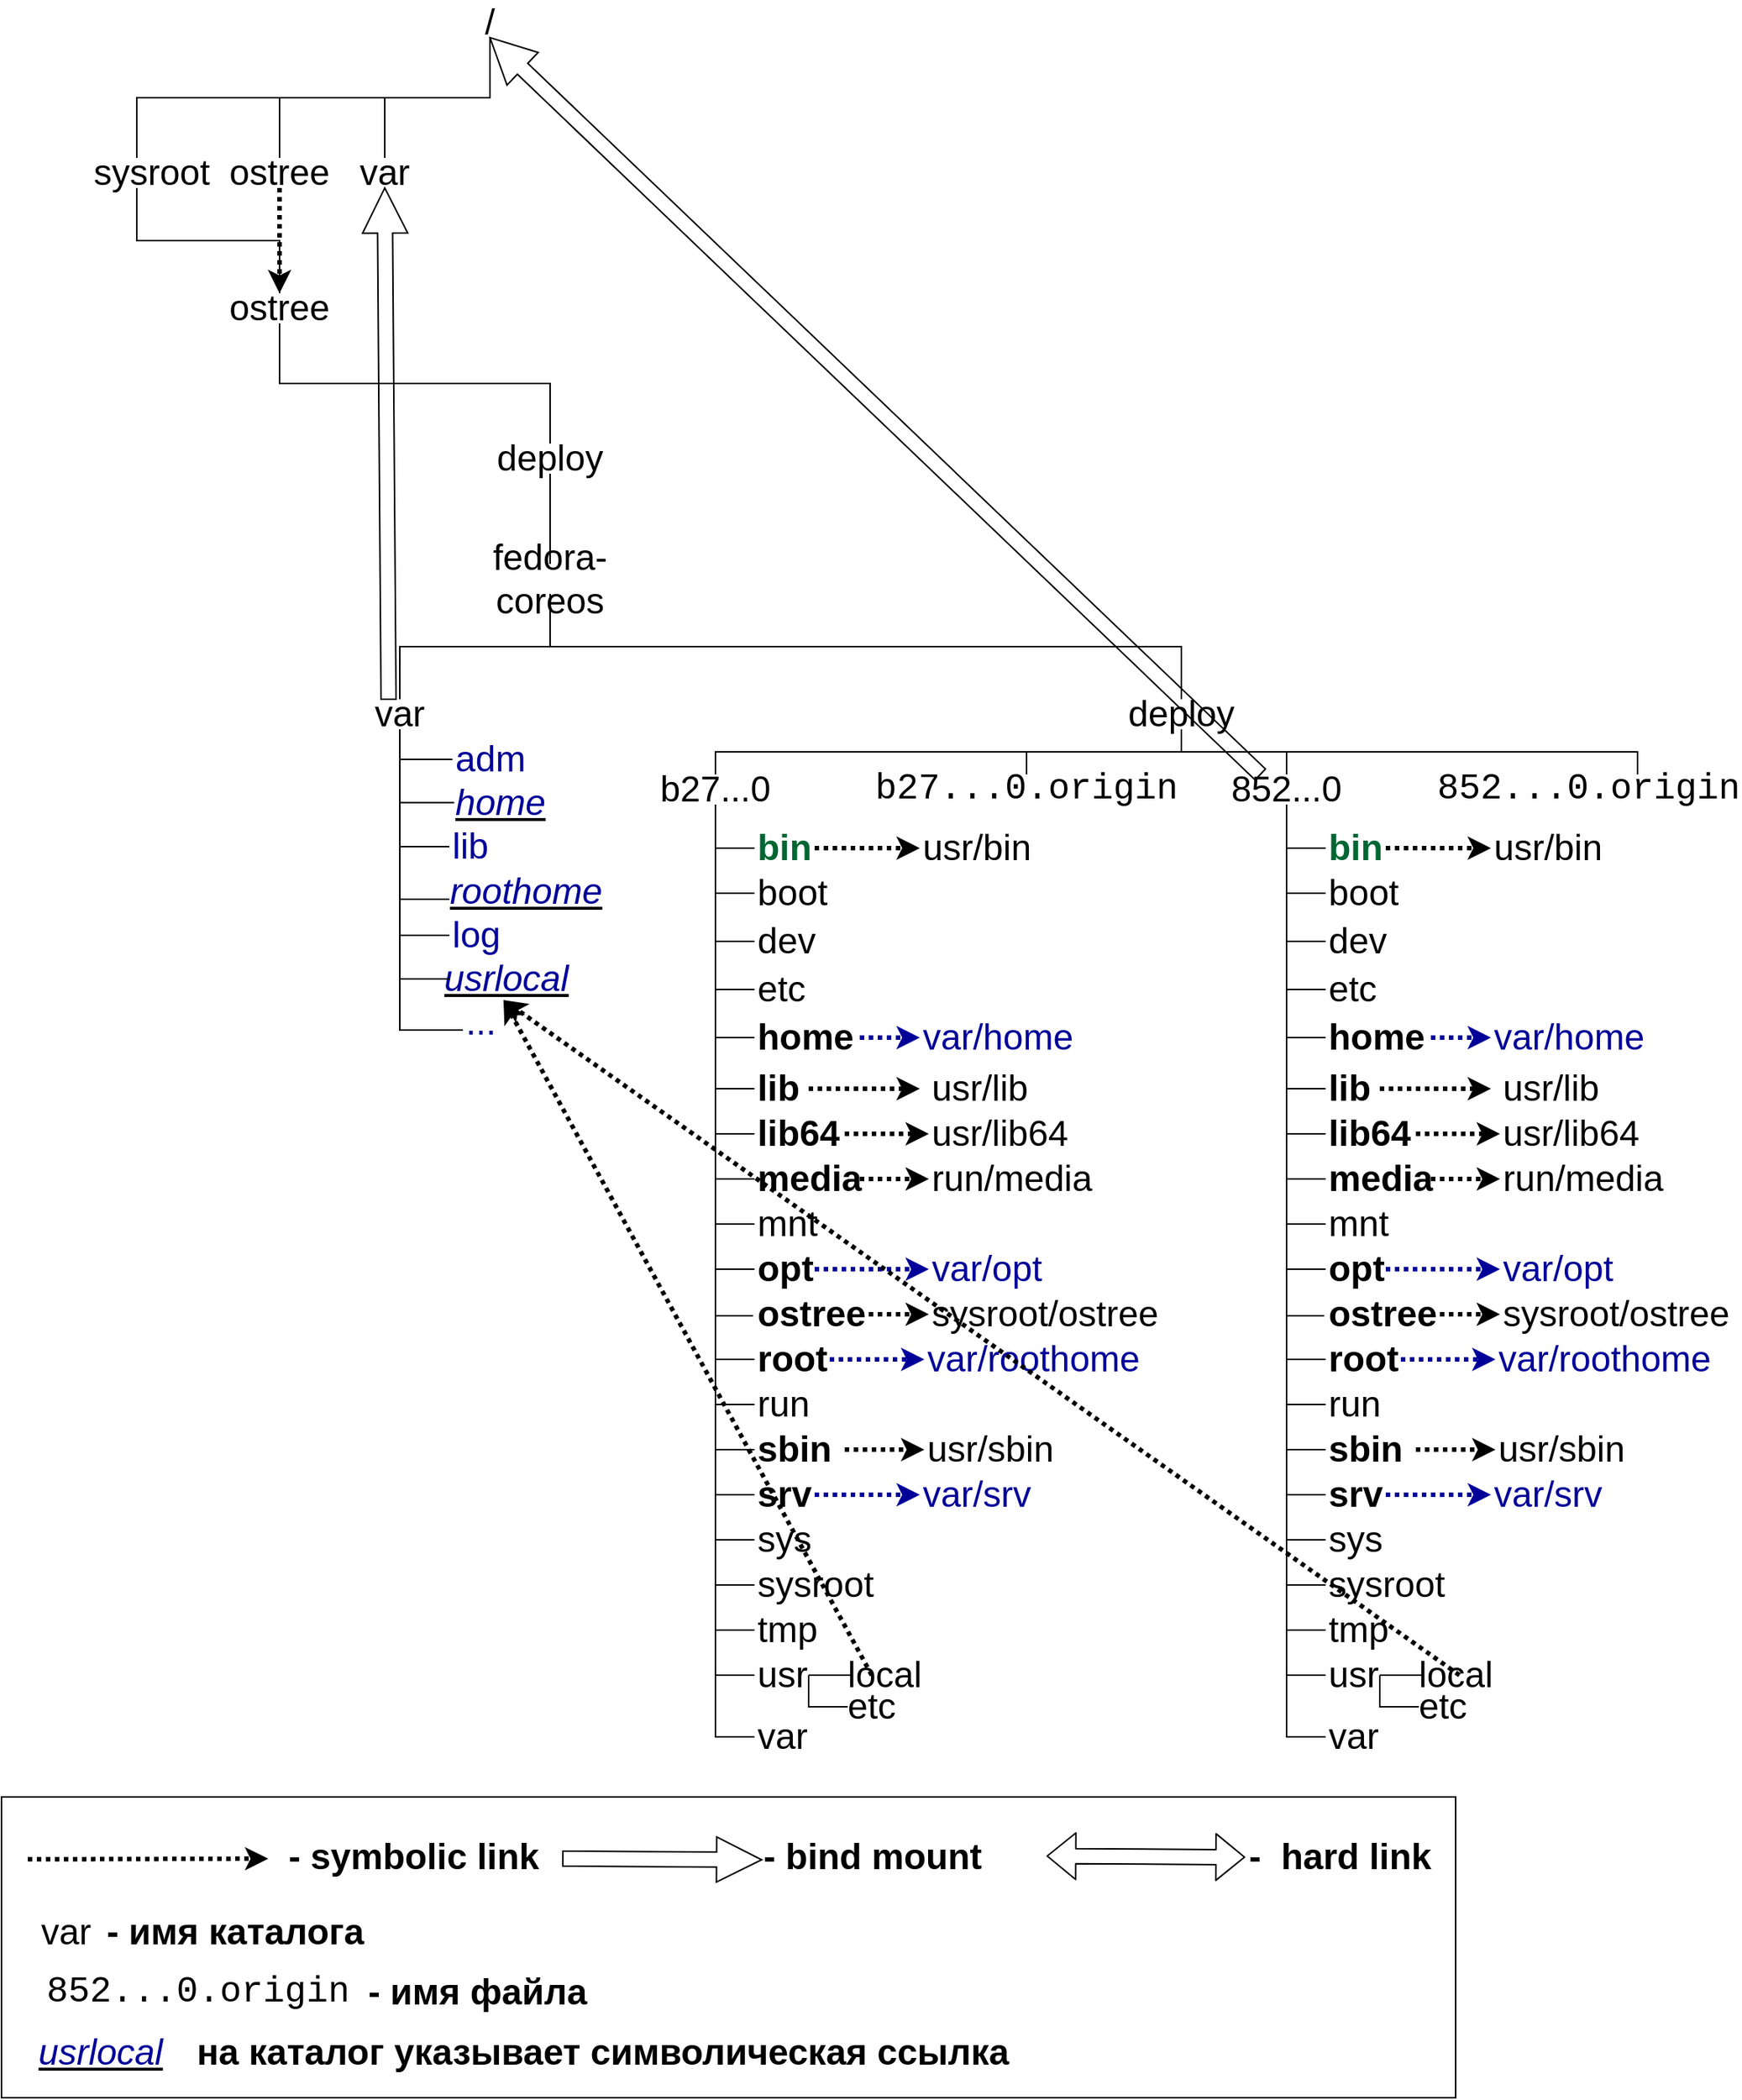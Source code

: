 <mxfile version="13.6.2" type="device"><diagram id="2l5YilXNR9mz6u0Vb1lr" name="Page-1"><mxGraphModel dx="2700" dy="2801" grid="1" gridSize="10" guides="1" tooltips="1" connect="1" arrows="1" fold="1" page="1" pageScale="1" pageWidth="827" pageHeight="1169" math="0" shadow="0"><root><mxCell id="0"/><mxCell id="1" parent="0"/><mxCell id="Qmg5zlEsxNNSiJSWXmzN-34" value="&lt;span style=&quot;font-size: 24px&quot;&gt;sysroot&lt;/span&gt;" style="text;html=1;strokeColor=none;fillColor=none;align=center;verticalAlign=middle;whiteSpace=wrap;rounded=0;strokeWidth=124;" vertex="1" parent="1"><mxGeometry x="110" y="10" width="40" height="20" as="geometry"/></mxCell><mxCell id="Qmg5zlEsxNNSiJSWXmzN-35" value="&lt;font style=&quot;font-size: 24px&quot;&gt;ostree&lt;/font&gt;" style="text;html=1;strokeColor=none;fillColor=none;align=center;verticalAlign=middle;whiteSpace=wrap;rounded=0;" vertex="1" parent="1"><mxGeometry x="180" y="100" width="70" height="20" as="geometry"/></mxCell><mxCell id="Qmg5zlEsxNNSiJSWXmzN-36" value="" style="endArrow=none;html=1;entryX=0.25;entryY=1;entryDx=0;entryDy=0;exitX=0.5;exitY=0;exitDx=0;exitDy=0;edgeStyle=orthogonalEdgeStyle;rounded=0;" edge="1" parent="1" source="Qmg5zlEsxNNSiJSWXmzN-35" target="Qmg5zlEsxNNSiJSWXmzN-34"><mxGeometry width="50" height="50" relative="1" as="geometry"><mxPoint x="390" y="370" as="sourcePoint"/><mxPoint x="440" y="320" as="targetPoint"/></mxGeometry></mxCell><mxCell id="Qmg5zlEsxNNSiJSWXmzN-37" value="&lt;font style=&quot;font-size: 24px&quot;&gt;deploy&lt;/font&gt;" style="text;html=1;strokeColor=none;fillColor=none;align=center;verticalAlign=middle;whiteSpace=wrap;rounded=0;" vertex="1" parent="1"><mxGeometry x="350" y="200" width="90" height="20" as="geometry"/></mxCell><mxCell id="Qmg5zlEsxNNSiJSWXmzN-38" value="" style="endArrow=none;html=1;entryX=0.5;entryY=1;entryDx=0;entryDy=0;exitX=0.5;exitY=0;exitDx=0;exitDy=0;edgeStyle=elbowEdgeStyle;elbow=vertical;rounded=0;" edge="1" parent="1" source="Qmg5zlEsxNNSiJSWXmzN-37" target="Qmg5zlEsxNNSiJSWXmzN-35"><mxGeometry width="50" height="50" relative="1" as="geometry"><mxPoint x="125" y="210" as="sourcePoint"/><mxPoint x="225" y="130" as="targetPoint"/></mxGeometry></mxCell><mxCell id="Qmg5zlEsxNNSiJSWXmzN-39" value="&lt;font style=&quot;font-size: 24px&quot;&gt;/&lt;/font&gt;" style="text;html=1;strokeColor=none;fillColor=none;align=center;verticalAlign=middle;whiteSpace=wrap;rounded=0;" vertex="1" parent="1"><mxGeometry x="310" y="-90" width="90" height="20" as="geometry"/></mxCell><mxCell id="Qmg5zlEsxNNSiJSWXmzN-40" value="" style="endArrow=none;html=1;entryX=0.5;entryY=1;entryDx=0;entryDy=0;edgeStyle=orthogonalEdgeStyle;rounded=0;exitX=0.25;exitY=0;exitDx=0;exitDy=0;" edge="1" parent="1" source="Qmg5zlEsxNNSiJSWXmzN-34" target="Qmg5zlEsxNNSiJSWXmzN-39"><mxGeometry width="50" height="50" relative="1" as="geometry"><mxPoint x="120" y="-10" as="sourcePoint"/><mxPoint x="130" y="40" as="targetPoint"/></mxGeometry></mxCell><mxCell id="Qmg5zlEsxNNSiJSWXmzN-41" value="" style="edgeStyle=orthogonalEdgeStyle;rounded=0;orthogonalLoop=1;jettySize=auto;html=1;shadow=0;strokeWidth=1;endArrow=none;endFill=0;" edge="1" parent="1" source="Qmg5zlEsxNNSiJSWXmzN-42"><mxGeometry relative="1" as="geometry"><mxPoint x="395" y="220" as="targetPoint"/></mxGeometry></mxCell><mxCell id="Qmg5zlEsxNNSiJSWXmzN-42" value="&lt;font style=&quot;font-size: 24px&quot;&gt;fedora-coreos&lt;/font&gt;" style="text;html=1;strokeColor=none;fillColor=none;align=center;verticalAlign=middle;whiteSpace=wrap;rounded=0;" vertex="1" parent="1"><mxGeometry x="360" y="280" width="70" height="20" as="geometry"/></mxCell><mxCell id="Qmg5zlEsxNNSiJSWXmzN-43" value="&lt;font style=&quot;font-size: 24px&quot;&gt;deploy&lt;/font&gt;" style="text;html=1;strokeColor=none;fillColor=none;align=center;verticalAlign=middle;whiteSpace=wrap;rounded=0;" vertex="1" parent="1"><mxGeometry x="770" y="370" width="90" height="20" as="geometry"/></mxCell><mxCell id="Qmg5zlEsxNNSiJSWXmzN-44" value="&lt;font style=&quot;font-size: 24px&quot;&gt;var&lt;/font&gt;" style="text;html=1;strokeColor=none;fillColor=none;align=center;verticalAlign=middle;whiteSpace=wrap;rounded=0;" vertex="1" parent="1"><mxGeometry x="280" y="370" width="30" height="20" as="geometry"/></mxCell><mxCell id="Qmg5zlEsxNNSiJSWXmzN-45" value="" style="endArrow=none;html=1;shadow=0;strokeWidth=1;exitX=0.5;exitY=0;exitDx=0;exitDy=0;edgeStyle=orthogonalEdgeStyle;rounded=0;" edge="1" parent="1" source="Qmg5zlEsxNNSiJSWXmzN-44" target="Qmg5zlEsxNNSiJSWXmzN-42"><mxGeometry width="50" height="50" relative="1" as="geometry"><mxPoint x="390" y="210" as="sourcePoint"/><mxPoint x="440" y="160" as="targetPoint"/></mxGeometry></mxCell><mxCell id="Qmg5zlEsxNNSiJSWXmzN-46" value="" style="endArrow=none;html=1;shadow=0;strokeWidth=1;entryX=0.5;entryY=0;entryDx=0;entryDy=0;exitX=0.5;exitY=1;exitDx=0;exitDy=0;edgeStyle=orthogonalEdgeStyle;rounded=0;" edge="1" parent="1" source="Qmg5zlEsxNNSiJSWXmzN-42" target="Qmg5zlEsxNNSiJSWXmzN-43"><mxGeometry width="50" height="50" relative="1" as="geometry"><mxPoint x="390" y="210" as="sourcePoint"/><mxPoint x="440" y="160" as="targetPoint"/></mxGeometry></mxCell><mxCell id="Qmg5zlEsxNNSiJSWXmzN-47" value="&lt;span style=&quot;font-size: 24px&quot;&gt;&lt;font color=&quot;#000099&quot;&gt;adm&lt;/font&gt;&lt;/span&gt;" style="text;html=1;strokeColor=none;fillColor=none;align=left;verticalAlign=middle;whiteSpace=wrap;rounded=0;" vertex="1" parent="1"><mxGeometry x="330" y="400" width="36" height="20" as="geometry"/></mxCell><mxCell id="Qmg5zlEsxNNSiJSWXmzN-48" value="&lt;span style=&quot;font-size: 24px&quot;&gt;&lt;u&gt;&lt;i&gt;&lt;font color=&quot;#000099&quot;&gt;home&lt;/font&gt;&lt;/i&gt;&lt;/u&gt;&lt;/span&gt;" style="text;html=1;strokeColor=none;fillColor=none;align=center;verticalAlign=middle;whiteSpace=wrap;rounded=0;" vertex="1" parent="1"><mxGeometry x="334" y="429" width="56" height="20" as="geometry"/></mxCell><mxCell id="Qmg5zlEsxNNSiJSWXmzN-49" value="&lt;span style=&quot;font-size: 24px&quot;&gt;&lt;font color=&quot;#000099&quot;&gt;lib&lt;/font&gt;&lt;/span&gt;" style="text;html=1;strokeColor=none;fillColor=none;align=left;verticalAlign=middle;whiteSpace=wrap;rounded=0;" vertex="1" parent="1"><mxGeometry x="328" y="458" width="36" height="20" as="geometry"/></mxCell><mxCell id="Qmg5zlEsxNNSiJSWXmzN-50" value="&lt;span style=&quot;font-size: 24px&quot;&gt;&lt;font color=&quot;#000099&quot;&gt;log&lt;/font&gt;&lt;/span&gt;" style="text;html=1;strokeColor=none;fillColor=none;align=left;verticalAlign=middle;whiteSpace=wrap;rounded=0;" vertex="1" parent="1"><mxGeometry x="328" y="517" width="36" height="20" as="geometry"/></mxCell><mxCell id="Qmg5zlEsxNNSiJSWXmzN-51" value="&lt;span style=&quot;font-size: 24px&quot;&gt;&lt;u&gt;&lt;i&gt;&lt;font color=&quot;#000099&quot;&gt;roothome&lt;/font&gt;&lt;/i&gt;&lt;/u&gt;&lt;/span&gt;" style="text;html=1;strokeColor=none;fillColor=none;align=center;verticalAlign=middle;whiteSpace=wrap;rounded=0;" vertex="1" parent="1"><mxGeometry x="328" y="488" width="102" height="20" as="geometry"/></mxCell><mxCell id="Qmg5zlEsxNNSiJSWXmzN-52" value="&lt;span style=&quot;font-size: 24px&quot;&gt;&lt;u&gt;&lt;i&gt;&lt;font color=&quot;#000099&quot;&gt;usrlocal&lt;/font&gt;&lt;/i&gt;&lt;/u&gt;&lt;/span&gt;" style="text;html=1;strokeColor=none;fillColor=none;align=center;verticalAlign=middle;whiteSpace=wrap;rounded=0;" vertex="1" parent="1"><mxGeometry x="328" y="546" width="76" height="20" as="geometry"/></mxCell><mxCell id="Qmg5zlEsxNNSiJSWXmzN-53" value="&lt;span style=&quot;font-size: 24px&quot;&gt;&lt;font color=&quot;#000099&quot;&gt;...&lt;/font&gt;&lt;/span&gt;" style="text;html=1;strokeColor=none;fillColor=none;align=left;verticalAlign=middle;whiteSpace=wrap;rounded=0;" vertex="1" parent="1"><mxGeometry x="337" y="570" width="36" height="30" as="geometry"/></mxCell><mxCell id="Qmg5zlEsxNNSiJSWXmzN-54" value="" style="endArrow=none;html=1;shadow=0;strokeWidth=1;exitX=-0.05;exitY=0.49;exitDx=0;exitDy=0;entryX=0.5;entryY=1;entryDx=0;entryDy=0;edgeStyle=orthogonalEdgeStyle;rounded=0;exitPerimeter=0;" edge="1" parent="1" source="Qmg5zlEsxNNSiJSWXmzN-48" target="Qmg5zlEsxNNSiJSWXmzN-44"><mxGeometry width="50" height="50" relative="1" as="geometry"><mxPoint x="390" y="360" as="sourcePoint"/><mxPoint x="440" y="310" as="targetPoint"/><Array as="points"><mxPoint x="295" y="439"/></Array></mxGeometry></mxCell><mxCell id="Qmg5zlEsxNNSiJSWXmzN-55" style="edgeStyle=orthogonalEdgeStyle;rounded=0;orthogonalLoop=1;jettySize=auto;html=1;exitX=0.5;exitY=1;exitDx=0;exitDy=0;shadow=0;startArrow=none;startFill=0;endArrow=none;endFill=0;strokeWidth=1;" edge="1" parent="1" source="Qmg5zlEsxNNSiJSWXmzN-48" target="Qmg5zlEsxNNSiJSWXmzN-48"><mxGeometry relative="1" as="geometry"/></mxCell><mxCell id="Qmg5zlEsxNNSiJSWXmzN-56" value="" style="endArrow=none;html=1;shadow=0;strokeWidth=1;edgeStyle=orthogonalEdgeStyle;rounded=0;exitX=0;exitY=0.5;exitDx=0;exitDy=0;" edge="1" parent="1" source="Qmg5zlEsxNNSiJSWXmzN-47"><mxGeometry width="50" height="50" relative="1" as="geometry"><mxPoint x="320" y="450" as="sourcePoint"/><mxPoint x="295" y="400" as="targetPoint"/><Array as="points"><mxPoint x="295" y="410"/></Array></mxGeometry></mxCell><mxCell id="Qmg5zlEsxNNSiJSWXmzN-57" value="" style="endArrow=none;html=1;shadow=0;strokeWidth=1;exitX=0;exitY=0.5;exitDx=0;exitDy=0;entryX=0.5;entryY=1;entryDx=0;entryDy=0;edgeStyle=orthogonalEdgeStyle;rounded=0;" edge="1" parent="1" source="Qmg5zlEsxNNSiJSWXmzN-49" target="Qmg5zlEsxNNSiJSWXmzN-44"><mxGeometry width="50" height="50" relative="1" as="geometry"><mxPoint x="337.2" y="459.8" as="sourcePoint"/><mxPoint x="305" y="400" as="targetPoint"/><Array as="points"><mxPoint x="295" y="468"/></Array></mxGeometry></mxCell><mxCell id="Qmg5zlEsxNNSiJSWXmzN-58" value="" style="endArrow=none;html=1;shadow=0;strokeWidth=1;edgeStyle=orthogonalEdgeStyle;rounded=0;" edge="1" parent="1" source="Qmg5zlEsxNNSiJSWXmzN-53" target="Qmg5zlEsxNNSiJSWXmzN-44"><mxGeometry width="50" height="50" relative="1" as="geometry"><mxPoint x="310" y="570" as="sourcePoint"/><mxPoint x="360" y="430" as="targetPoint"/><Array as="points"><mxPoint x="295" y="590"/></Array></mxGeometry></mxCell><mxCell id="Qmg5zlEsxNNSiJSWXmzN-59" value="" style="endArrow=none;html=1;shadow=0;strokeWidth=1;exitX=0;exitY=0.5;exitDx=0;exitDy=0;entryX=0.5;entryY=1;entryDx=0;entryDy=0;edgeStyle=orthogonalEdgeStyle;rounded=0;" edge="1" parent="1" source="Qmg5zlEsxNNSiJSWXmzN-50" target="Qmg5zlEsxNNSiJSWXmzN-44"><mxGeometry width="50" height="50" relative="1" as="geometry"><mxPoint x="310" y="480" as="sourcePoint"/><mxPoint x="300" y="520" as="targetPoint"/><Array as="points"><mxPoint x="295" y="527"/></Array></mxGeometry></mxCell><mxCell id="Qmg5zlEsxNNSiJSWXmzN-60" value="" style="endArrow=none;html=1;shadow=0;strokeWidth=1;exitX=0;exitY=0.5;exitDx=0;exitDy=0;edgeStyle=orthogonalEdgeStyle;rounded=0;" edge="1" parent="1" source="Qmg5zlEsxNNSiJSWXmzN-52" target="Qmg5zlEsxNNSiJSWXmzN-44"><mxGeometry width="50" height="50" relative="1" as="geometry"><mxPoint x="338" y="530" as="sourcePoint"/><mxPoint x="300" y="390" as="targetPoint"/></mxGeometry></mxCell><mxCell id="Qmg5zlEsxNNSiJSWXmzN-61" value="&lt;font style=&quot;font-size: 24px&quot;&gt;b27...0&lt;/font&gt;" style="text;html=1;strokeColor=none;fillColor=none;align=center;verticalAlign=middle;whiteSpace=wrap;rounded=0;" vertex="1" parent="1"><mxGeometry x="470" y="420" width="70" height="20" as="geometry"/></mxCell><mxCell id="Qmg5zlEsxNNSiJSWXmzN-62" value="&lt;font style=&quot;font-size: 24px&quot; face=&quot;Courier New&quot;&gt;b27...0.origin&lt;/font&gt;" style="text;html=1;strokeColor=none;fillColor=none;align=center;verticalAlign=middle;whiteSpace=wrap;rounded=0;" vertex="1" parent="1"><mxGeometry x="647" y="420" width="130" height="20" as="geometry"/></mxCell><mxCell id="Qmg5zlEsxNNSiJSWXmzN-63" value="" style="endArrow=none;html=1;shadow=0;strokeWidth=1;exitX=0.5;exitY=0;exitDx=0;exitDy=0;edgeStyle=orthogonalEdgeStyle;rounded=0;" edge="1" parent="1" source="Qmg5zlEsxNNSiJSWXmzN-61" target="Qmg5zlEsxNNSiJSWXmzN-43"><mxGeometry width="50" height="50" relative="1" as="geometry"><mxPoint x="340" y="330" as="sourcePoint"/><mxPoint x="390" y="280" as="targetPoint"/></mxGeometry></mxCell><mxCell id="Qmg5zlEsxNNSiJSWXmzN-64" value="" style="endArrow=none;html=1;shadow=0;strokeWidth=1;exitX=0.5;exitY=0;exitDx=0;exitDy=0;edgeStyle=orthogonalEdgeStyle;rounded=0;" edge="1" parent="1" source="Qmg5zlEsxNNSiJSWXmzN-62" target="Qmg5zlEsxNNSiJSWXmzN-43"><mxGeometry width="50" height="50" relative="1" as="geometry"><mxPoint x="515" y="430.0" as="sourcePoint"/><mxPoint x="548.97" y="404" as="targetPoint"/></mxGeometry></mxCell><mxCell id="Qmg5zlEsxNNSiJSWXmzN-65" value="&lt;span style=&quot;font-size: 24px&quot;&gt;&lt;b&gt;&lt;font color=&quot;#006633&quot;&gt;bin&lt;/font&gt;&lt;/b&gt;&lt;/span&gt;" style="text;html=1;strokeColor=none;fillColor=none;align=left;verticalAlign=middle;whiteSpace=wrap;rounded=0;" vertex="1" parent="1"><mxGeometry x="531" y="449" width="40" height="40" as="geometry"/></mxCell><mxCell id="Qmg5zlEsxNNSiJSWXmzN-66" value="&lt;span style=&quot;font-size: 24px&quot;&gt;boot&lt;/span&gt;" style="text;html=1;strokeColor=none;fillColor=none;align=left;verticalAlign=middle;whiteSpace=wrap;rounded=0;" vertex="1" parent="1"><mxGeometry x="531" y="489" width="36" height="20" as="geometry"/></mxCell><mxCell id="Qmg5zlEsxNNSiJSWXmzN-67" value="&lt;span style=&quot;font-size: 24px&quot;&gt;dev&lt;/span&gt;" style="text;html=1;strokeColor=none;fillColor=none;align=left;verticalAlign=middle;whiteSpace=wrap;rounded=0;" vertex="1" parent="1"><mxGeometry x="531" y="521" width="36" height="20" as="geometry"/></mxCell><mxCell id="Qmg5zlEsxNNSiJSWXmzN-68" value="&lt;span style=&quot;font-size: 24px&quot;&gt;etc&lt;/span&gt;" style="text;html=1;strokeColor=none;fillColor=none;align=left;verticalAlign=middle;whiteSpace=wrap;rounded=0;" vertex="1" parent="1"><mxGeometry x="531" y="553" width="36" height="20" as="geometry"/></mxCell><mxCell id="Qmg5zlEsxNNSiJSWXmzN-69" value="&lt;span style=&quot;font-size: 24px&quot;&gt;&lt;b&gt;home&lt;/b&gt;&lt;/span&gt;" style="text;html=1;strokeColor=none;fillColor=none;align=left;verticalAlign=middle;whiteSpace=wrap;rounded=0;" vertex="1" parent="1"><mxGeometry x="531" y="585" width="36" height="20" as="geometry"/></mxCell><mxCell id="Qmg5zlEsxNNSiJSWXmzN-70" value="&lt;span style=&quot;font-size: 24px&quot;&gt;&lt;b&gt;lib&lt;/b&gt;&lt;/span&gt;" style="text;html=1;strokeColor=none;fillColor=none;align=left;verticalAlign=middle;whiteSpace=wrap;rounded=0;" vertex="1" parent="1"><mxGeometry x="531" y="619" width="36" height="20" as="geometry"/></mxCell><mxCell id="Qmg5zlEsxNNSiJSWXmzN-71" value="&lt;span style=&quot;font-size: 24px&quot;&gt;&lt;b&gt;lib64&lt;/b&gt;&lt;/span&gt;" style="text;html=1;strokeColor=none;fillColor=none;align=left;verticalAlign=middle;whiteSpace=wrap;rounded=0;" vertex="1" parent="1"><mxGeometry x="531" y="649" width="60" height="20" as="geometry"/></mxCell><mxCell id="Qmg5zlEsxNNSiJSWXmzN-72" value="&lt;span style=&quot;font-size: 24px&quot;&gt;&lt;b&gt;media&lt;/b&gt;&lt;/span&gt;" style="text;html=1;strokeColor=none;fillColor=none;align=left;verticalAlign=middle;whiteSpace=wrap;rounded=0;" vertex="1" parent="1"><mxGeometry x="531" y="679" width="36" height="20" as="geometry"/></mxCell><mxCell id="Qmg5zlEsxNNSiJSWXmzN-73" value="&lt;span style=&quot;font-size: 24px&quot;&gt;mnt&lt;/span&gt;" style="text;html=1;strokeColor=none;fillColor=none;align=left;verticalAlign=middle;whiteSpace=wrap;rounded=0;" vertex="1" parent="1"><mxGeometry x="531" y="709" width="36" height="20" as="geometry"/></mxCell><mxCell id="Qmg5zlEsxNNSiJSWXmzN-74" value="&lt;span style=&quot;font-size: 24px&quot;&gt;&lt;b&gt;opt&lt;/b&gt;&lt;/span&gt;" style="text;html=1;strokeColor=none;fillColor=none;align=left;verticalAlign=middle;whiteSpace=wrap;rounded=0;" vertex="1" parent="1"><mxGeometry x="531" y="739" width="36" height="20" as="geometry"/></mxCell><mxCell id="Qmg5zlEsxNNSiJSWXmzN-75" value="&lt;span style=&quot;font-size: 24px&quot;&gt;&lt;b&gt;ostree&lt;/b&gt;&lt;/span&gt;" style="text;html=1;strokeColor=none;fillColor=none;align=left;verticalAlign=middle;whiteSpace=wrap;rounded=0;" vertex="1" parent="1"><mxGeometry x="531" y="769" width="70" height="20" as="geometry"/></mxCell><mxCell id="Qmg5zlEsxNNSiJSWXmzN-76" value="&lt;span style=&quot;font-size: 24px&quot;&gt;&lt;b&gt;root&lt;/b&gt;&lt;/span&gt;" style="text;html=1;strokeColor=none;fillColor=none;align=left;verticalAlign=middle;whiteSpace=wrap;rounded=0;" vertex="1" parent="1"><mxGeometry x="531" y="799" width="50" height="20" as="geometry"/></mxCell><mxCell id="Qmg5zlEsxNNSiJSWXmzN-77" value="&lt;span style=&quot;font-size: 24px&quot;&gt;run&lt;/span&gt;" style="text;html=1;strokeColor=none;fillColor=none;align=left;verticalAlign=middle;whiteSpace=wrap;rounded=0;" vertex="1" parent="1"><mxGeometry x="531" y="829" width="36" height="20" as="geometry"/></mxCell><mxCell id="Qmg5zlEsxNNSiJSWXmzN-78" value="&lt;span style=&quot;font-size: 24px&quot;&gt;&lt;b&gt;sbin&lt;/b&gt;&lt;/span&gt;" style="text;html=1;strokeColor=none;fillColor=none;align=left;verticalAlign=middle;whiteSpace=wrap;rounded=0;" vertex="1" parent="1"><mxGeometry x="531" y="859" width="60" height="20" as="geometry"/></mxCell><mxCell id="Qmg5zlEsxNNSiJSWXmzN-79" value="&lt;span style=&quot;font-size: 24px&quot;&gt;&lt;b&gt;srv&lt;/b&gt;&lt;/span&gt;" style="text;html=1;strokeColor=none;fillColor=none;align=left;verticalAlign=middle;whiteSpace=wrap;rounded=0;" vertex="1" parent="1"><mxGeometry x="531" y="889" width="40" height="20" as="geometry"/></mxCell><mxCell id="Qmg5zlEsxNNSiJSWXmzN-80" value="&lt;span style=&quot;font-size: 24px&quot;&gt;sys&lt;/span&gt;" style="text;html=1;strokeColor=none;fillColor=none;align=left;verticalAlign=middle;whiteSpace=wrap;rounded=0;" vertex="1" parent="1"><mxGeometry x="531" y="919" width="36" height="20" as="geometry"/></mxCell><mxCell id="Qmg5zlEsxNNSiJSWXmzN-81" value="&lt;span style=&quot;font-size: 24px&quot;&gt;sysroot&lt;/span&gt;" style="text;html=1;strokeColor=none;fillColor=none;align=left;verticalAlign=middle;whiteSpace=wrap;rounded=0;" vertex="1" parent="1"><mxGeometry x="531" y="949" width="36" height="20" as="geometry"/></mxCell><mxCell id="Qmg5zlEsxNNSiJSWXmzN-82" value="&lt;span style=&quot;font-size: 24px&quot;&gt;tmp&lt;/span&gt;" style="text;html=1;strokeColor=none;fillColor=none;align=left;verticalAlign=middle;whiteSpace=wrap;rounded=0;" vertex="1" parent="1"><mxGeometry x="531" y="979" width="36" height="20" as="geometry"/></mxCell><mxCell id="Qmg5zlEsxNNSiJSWXmzN-83" value="&lt;span style=&quot;font-size: 24px&quot;&gt;usr&lt;/span&gt;" style="text;html=1;strokeColor=none;fillColor=none;align=left;verticalAlign=middle;whiteSpace=wrap;rounded=0;" vertex="1" parent="1"><mxGeometry x="531" y="1009" width="36" height="20" as="geometry"/></mxCell><mxCell id="Qmg5zlEsxNNSiJSWXmzN-84" value="&lt;span style=&quot;font-size: 24px&quot;&gt;var&lt;/span&gt;" style="text;html=1;strokeColor=none;fillColor=none;align=left;verticalAlign=middle;whiteSpace=wrap;rounded=0;" vertex="1" parent="1"><mxGeometry x="531" y="1050" width="36" height="20" as="geometry"/></mxCell><mxCell id="Qmg5zlEsxNNSiJSWXmzN-85" value="&lt;span style=&quot;font-size: 24px&quot;&gt;usr/bin&lt;/span&gt;" style="text;html=1;strokeColor=none;fillColor=none;align=left;verticalAlign=middle;whiteSpace=wrap;rounded=0;" vertex="1" parent="1"><mxGeometry x="641" y="459" width="36" height="20" as="geometry"/></mxCell><mxCell id="Qmg5zlEsxNNSiJSWXmzN-86" value="" style="endArrow=classic;html=1;shadow=0;strokeWidth=3;exitX=1;exitY=0.5;exitDx=0;exitDy=0;entryX=0;entryY=0.5;entryDx=0;entryDy=0;dashed=1;dashPattern=1 1;" edge="1" parent="1" source="Qmg5zlEsxNNSiJSWXmzN-65" target="Qmg5zlEsxNNSiJSWXmzN-85"><mxGeometry width="50" height="50" relative="1" as="geometry"><mxPoint x="651" y="489" as="sourcePoint"/><mxPoint x="701" y="439" as="targetPoint"/></mxGeometry></mxCell><mxCell id="Qmg5zlEsxNNSiJSWXmzN-87" value="&lt;span style=&quot;font-size: 24px&quot;&gt;&lt;font color=&quot;#000099&quot;&gt;var/home&lt;/font&gt;&lt;/span&gt;" style="text;html=1;strokeColor=none;fillColor=none;align=left;verticalAlign=middle;whiteSpace=wrap;rounded=0;" vertex="1" parent="1"><mxGeometry x="641" y="585" width="36" height="20" as="geometry"/></mxCell><mxCell id="Qmg5zlEsxNNSiJSWXmzN-88" value="" style="endArrow=classic;html=1;shadow=0;strokeWidth=3;entryX=0;entryY=0.5;entryDx=0;entryDy=0;dashed=1;dashPattern=1 1;strokeColor=#000099;" edge="1" parent="1" target="Qmg5zlEsxNNSiJSWXmzN-87"><mxGeometry width="50" height="50" relative="1" as="geometry"><mxPoint x="601.0" y="595" as="sourcePoint"/><mxPoint x="701" y="565" as="targetPoint"/></mxGeometry></mxCell><mxCell id="Qmg5zlEsxNNSiJSWXmzN-89" value="&lt;span style=&quot;font-size: 24px&quot;&gt;usr/lib&lt;/span&gt;" style="text;html=1;strokeColor=none;fillColor=none;align=left;verticalAlign=middle;whiteSpace=wrap;rounded=0;" vertex="1" parent="1"><mxGeometry x="647" y="619" width="30" height="20" as="geometry"/></mxCell><mxCell id="Qmg5zlEsxNNSiJSWXmzN-90" value="" style="endArrow=classic;html=1;shadow=0;strokeWidth=3;exitX=1;exitY=0.5;exitDx=0;exitDy=0;dashed=1;dashPattern=1 1;" edge="1" parent="1" source="Qmg5zlEsxNNSiJSWXmzN-70"><mxGeometry width="50" height="50" relative="1" as="geometry"><mxPoint x="577" y="479" as="sourcePoint"/><mxPoint x="641.0" y="629" as="targetPoint"/></mxGeometry></mxCell><mxCell id="Qmg5zlEsxNNSiJSWXmzN-91" value="&lt;span style=&quot;font-size: 24px&quot;&gt;usr/lib64&lt;/span&gt;" style="text;html=1;strokeColor=none;fillColor=none;align=left;verticalAlign=middle;whiteSpace=wrap;rounded=0;" vertex="1" parent="1"><mxGeometry x="647" y="629" width="30" height="60" as="geometry"/></mxCell><mxCell id="Qmg5zlEsxNNSiJSWXmzN-92" value="" style="endArrow=classic;html=1;shadow=0;strokeWidth=3;dashed=1;dashPattern=1 1;entryX=0;entryY=0.5;entryDx=0;entryDy=0;" edge="1" parent="1" source="Qmg5zlEsxNNSiJSWXmzN-71" target="Qmg5zlEsxNNSiJSWXmzN-91"><mxGeometry width="50" height="50" relative="1" as="geometry"><mxPoint x="577" y="639" as="sourcePoint"/><mxPoint x="651" y="639" as="targetPoint"/></mxGeometry></mxCell><mxCell id="Qmg5zlEsxNNSiJSWXmzN-93" value="&lt;span style=&quot;font-size: 24px&quot;&gt;run/media&lt;/span&gt;" style="text;html=1;strokeColor=none;fillColor=none;align=left;verticalAlign=middle;whiteSpace=wrap;rounded=0;" vertex="1" parent="1"><mxGeometry x="647" y="659" width="30" height="60" as="geometry"/></mxCell><mxCell id="Qmg5zlEsxNNSiJSWXmzN-94" value="" style="endArrow=classic;html=1;shadow=0;strokeWidth=3;dashed=1;dashPattern=1 1;entryX=0;entryY=0.5;entryDx=0;entryDy=0;" edge="1" parent="1" target="Qmg5zlEsxNNSiJSWXmzN-93"><mxGeometry width="50" height="50" relative="1" as="geometry"><mxPoint x="601.0" y="689" as="sourcePoint"/><mxPoint x="657" y="669" as="targetPoint"/></mxGeometry></mxCell><mxCell id="Qmg5zlEsxNNSiJSWXmzN-95" value="&lt;span style=&quot;font-size: 24px&quot;&gt;&lt;font color=&quot;#000099&quot;&gt;var/opt&lt;/font&gt;&lt;/span&gt;" style="text;html=1;strokeColor=none;fillColor=none;align=left;verticalAlign=middle;whiteSpace=wrap;rounded=0;" vertex="1" parent="1"><mxGeometry x="647" y="719" width="30" height="60" as="geometry"/></mxCell><mxCell id="Qmg5zlEsxNNSiJSWXmzN-96" value="" style="endArrow=classic;html=1;shadow=0;strokeWidth=3;entryX=0;entryY=0.5;entryDx=0;entryDy=0;dashed=1;dashPattern=1 1;strokeColor=#000099;" edge="1" parent="1" target="Qmg5zlEsxNNSiJSWXmzN-95"><mxGeometry width="50" height="50" relative="1" as="geometry"><mxPoint x="571.0" y="749" as="sourcePoint"/><mxPoint x="651" y="605" as="targetPoint"/></mxGeometry></mxCell><mxCell id="Qmg5zlEsxNNSiJSWXmzN-97" value="&lt;span style=&quot;font-size: 24px&quot;&gt;sysroot/ostree&lt;/span&gt;" style="text;html=1;strokeColor=none;fillColor=none;align=left;verticalAlign=middle;whiteSpace=wrap;rounded=0;" vertex="1" parent="1"><mxGeometry x="647" y="749" width="30" height="60" as="geometry"/></mxCell><mxCell id="Qmg5zlEsxNNSiJSWXmzN-98" value="" style="endArrow=classic;html=1;shadow=0;strokeWidth=3;dashed=1;dashPattern=1 1;entryX=0;entryY=0.5;entryDx=0;entryDy=0;" edge="1" parent="1" source="Qmg5zlEsxNNSiJSWXmzN-75" target="Qmg5zlEsxNNSiJSWXmzN-97"><mxGeometry width="50" height="50" relative="1" as="geometry"><mxPoint x="611" y="775" as="sourcePoint"/><mxPoint x="651" y="639" as="targetPoint"/></mxGeometry></mxCell><mxCell id="Qmg5zlEsxNNSiJSWXmzN-99" value="&lt;span style=&quot;font-size: 24px&quot;&gt;&lt;font color=&quot;#000099&quot;&gt;var/roothome&lt;/font&gt;&lt;/span&gt;" style="text;html=1;strokeColor=none;fillColor=none;align=left;verticalAlign=middle;whiteSpace=wrap;rounded=0;" vertex="1" parent="1"><mxGeometry x="644" y="779" width="30" height="60" as="geometry"/></mxCell><mxCell id="Qmg5zlEsxNNSiJSWXmzN-100" value="" style="endArrow=classic;html=1;shadow=0;strokeWidth=3;entryX=0;entryY=0.5;entryDx=0;entryDy=0;dashed=1;dashPattern=1 1;strokeColor=#000099;exitX=1;exitY=0.5;exitDx=0;exitDy=0;" edge="1" parent="1" source="Qmg5zlEsxNNSiJSWXmzN-76" target="Qmg5zlEsxNNSiJSWXmzN-99"><mxGeometry width="50" height="50" relative="1" as="geometry"><mxPoint x="581" y="759" as="sourcePoint"/><mxPoint x="657" y="759" as="targetPoint"/></mxGeometry></mxCell><mxCell id="Qmg5zlEsxNNSiJSWXmzN-101" value="&lt;span style=&quot;font-size: 24px&quot;&gt;usr/sbin&lt;/span&gt;" style="text;html=1;strokeColor=none;fillColor=none;align=left;verticalAlign=middle;whiteSpace=wrap;rounded=0;" vertex="1" parent="1"><mxGeometry x="644" y="859" width="36" height="20" as="geometry"/></mxCell><mxCell id="Qmg5zlEsxNNSiJSWXmzN-102" value="" style="endArrow=classic;html=1;shadow=0;strokeWidth=3;dashed=1;dashPattern=1 1;entryX=0;entryY=0.5;entryDx=0;entryDy=0;exitX=1;exitY=0.5;exitDx=0;exitDy=0;" edge="1" parent="1" source="Qmg5zlEsxNNSiJSWXmzN-78" target="Qmg5zlEsxNNSiJSWXmzN-101"><mxGeometry width="50" height="50" relative="1" as="geometry"><mxPoint x="601" y="669" as="sourcePoint"/><mxPoint x="657" y="669" as="targetPoint"/></mxGeometry></mxCell><mxCell id="Qmg5zlEsxNNSiJSWXmzN-103" value="&lt;span style=&quot;font-size: 24px&quot;&gt;&lt;font color=&quot;#000099&quot;&gt;var/srv&lt;/font&gt;&lt;/span&gt;" style="text;html=1;strokeColor=none;fillColor=none;align=left;verticalAlign=middle;whiteSpace=wrap;rounded=0;" vertex="1" parent="1"><mxGeometry x="641" y="869" width="30" height="60" as="geometry"/></mxCell><mxCell id="Qmg5zlEsxNNSiJSWXmzN-104" value="" style="endArrow=classic;html=1;shadow=0;strokeWidth=3;entryX=0;entryY=0.5;entryDx=0;entryDy=0;dashed=1;dashPattern=1 1;strokeColor=#000099;exitX=1;exitY=0.5;exitDx=0;exitDy=0;" edge="1" parent="1" source="Qmg5zlEsxNNSiJSWXmzN-79" target="Qmg5zlEsxNNSiJSWXmzN-103"><mxGeometry width="50" height="50" relative="1" as="geometry"><mxPoint x="591" y="819" as="sourcePoint"/><mxPoint x="654" y="819" as="targetPoint"/></mxGeometry></mxCell><mxCell id="Qmg5zlEsxNNSiJSWXmzN-105" value="" style="endArrow=none;html=1;shadow=0;strokeWidth=1;exitX=0;exitY=0.75;exitDx=0;exitDy=0;edgeStyle=orthogonalEdgeStyle;rounded=0;entryX=0.5;entryY=1;entryDx=0;entryDy=0;" edge="1" parent="1" source="Qmg5zlEsxNNSiJSWXmzN-51" target="Qmg5zlEsxNNSiJSWXmzN-44"><mxGeometry width="50" height="50" relative="1" as="geometry"><mxPoint x="338" y="537" as="sourcePoint"/><mxPoint x="305.0" y="400" as="targetPoint"/><Array as="points"><mxPoint x="295" y="503"/></Array></mxGeometry></mxCell><mxCell id="Qmg5zlEsxNNSiJSWXmzN-106" value="" style="endArrow=none;html=1;shadow=0;strokeWidth=1;entryX=0;entryY=0.5;entryDx=0;entryDy=0;edgeStyle=orthogonalEdgeStyle;rounded=0;" edge="1" parent="1" source="Qmg5zlEsxNNSiJSWXmzN-61" target="Qmg5zlEsxNNSiJSWXmzN-65"><mxGeometry width="50" height="50" relative="1" as="geometry"><mxPoint x="520" y="190" as="sourcePoint"/><mxPoint x="570" y="140" as="targetPoint"/></mxGeometry></mxCell><mxCell id="Qmg5zlEsxNNSiJSWXmzN-107" value="" style="endArrow=none;html=1;shadow=0;strokeWidth=1;entryX=0;entryY=0.5;entryDx=0;entryDy=0;rounded=0;edgeStyle=orthogonalEdgeStyle;" edge="1" parent="1" source="Qmg5zlEsxNNSiJSWXmzN-61" target="Qmg5zlEsxNNSiJSWXmzN-66"><mxGeometry width="50" height="50" relative="1" as="geometry"><mxPoint x="515" y="450.0" as="sourcePoint"/><mxPoint x="541" y="479" as="targetPoint"/></mxGeometry></mxCell><mxCell id="Qmg5zlEsxNNSiJSWXmzN-108" value="" style="endArrow=none;html=1;shadow=0;strokeColor=#000000;strokeWidth=1;exitX=0;exitY=0.5;exitDx=0;exitDy=0;rounded=0;edgeStyle=orthogonalEdgeStyle;" edge="1" parent="1" source="Qmg5zlEsxNNSiJSWXmzN-67" target="Qmg5zlEsxNNSiJSWXmzN-61"><mxGeometry width="50" height="50" relative="1" as="geometry"><mxPoint x="520" y="630" as="sourcePoint"/><mxPoint x="570" y="580" as="targetPoint"/></mxGeometry></mxCell><mxCell id="Qmg5zlEsxNNSiJSWXmzN-109" value="" style="endArrow=none;html=1;shadow=0;strokeColor=#000000;strokeWidth=1;exitX=0;exitY=0.5;exitDx=0;exitDy=0;rounded=0;edgeStyle=orthogonalEdgeStyle;" edge="1" parent="1" source="Qmg5zlEsxNNSiJSWXmzN-68" target="Qmg5zlEsxNNSiJSWXmzN-61"><mxGeometry width="50" height="50" relative="1" as="geometry"><mxPoint x="520" y="630" as="sourcePoint"/><mxPoint x="570" y="580" as="targetPoint"/></mxGeometry></mxCell><mxCell id="Qmg5zlEsxNNSiJSWXmzN-110" value="" style="endArrow=none;html=1;shadow=0;strokeColor=#000000;strokeWidth=1;exitX=0;exitY=0.5;exitDx=0;exitDy=0;rounded=0;edgeStyle=orthogonalEdgeStyle;" edge="1" parent="1" source="Qmg5zlEsxNNSiJSWXmzN-69" target="Qmg5zlEsxNNSiJSWXmzN-61"><mxGeometry width="50" height="50" relative="1" as="geometry"><mxPoint x="520" y="630" as="sourcePoint"/><mxPoint x="570" y="580" as="targetPoint"/></mxGeometry></mxCell><mxCell id="Qmg5zlEsxNNSiJSWXmzN-111" value="" style="endArrow=none;html=1;shadow=0;strokeWidth=1;exitX=0;exitY=0.5;exitDx=0;exitDy=0;rounded=0;edgeStyle=orthogonalEdgeStyle;" edge="1" parent="1" source="Qmg5zlEsxNNSiJSWXmzN-70" target="Qmg5zlEsxNNSiJSWXmzN-61"><mxGeometry width="50" height="50" relative="1" as="geometry"><mxPoint x="520" y="580" as="sourcePoint"/><mxPoint x="570" y="530" as="targetPoint"/></mxGeometry></mxCell><mxCell id="Qmg5zlEsxNNSiJSWXmzN-112" value="" style="endArrow=none;html=1;shadow=0;strokeColor=#000000;strokeWidth=1;exitX=0;exitY=0.5;exitDx=0;exitDy=0;rounded=0;edgeStyle=orthogonalEdgeStyle;" edge="1" parent="1" source="Qmg5zlEsxNNSiJSWXmzN-71" target="Qmg5zlEsxNNSiJSWXmzN-61"><mxGeometry width="50" height="50" relative="1" as="geometry"><mxPoint x="520" y="580" as="sourcePoint"/><mxPoint x="570" y="530" as="targetPoint"/></mxGeometry></mxCell><mxCell id="Qmg5zlEsxNNSiJSWXmzN-113" value="" style="endArrow=none;html=1;shadow=0;strokeColor=#000000;strokeWidth=1;exitX=0;exitY=0.5;exitDx=0;exitDy=0;rounded=0;edgeStyle=orthogonalEdgeStyle;" edge="1" parent="1" source="Qmg5zlEsxNNSiJSWXmzN-72" target="Qmg5zlEsxNNSiJSWXmzN-61"><mxGeometry width="50" height="50" relative="1" as="geometry"><mxPoint x="520" y="630" as="sourcePoint"/><mxPoint x="570" y="580" as="targetPoint"/></mxGeometry></mxCell><mxCell id="Qmg5zlEsxNNSiJSWXmzN-114" value="" style="endArrow=none;html=1;shadow=0;strokeColor=#000000;strokeWidth=1;exitX=0;exitY=0.5;exitDx=0;exitDy=0;rounded=0;edgeStyle=orthogonalEdgeStyle;" edge="1" parent="1" source="Qmg5zlEsxNNSiJSWXmzN-74" target="Qmg5zlEsxNNSiJSWXmzN-61"><mxGeometry width="50" height="50" relative="1" as="geometry"><mxPoint x="530" y="640" as="sourcePoint"/><mxPoint x="515.75" y="450.0" as="targetPoint"/></mxGeometry></mxCell><mxCell id="Qmg5zlEsxNNSiJSWXmzN-115" value="" style="endArrow=none;html=1;shadow=0;strokeWidth=1;rounded=0;edgeStyle=orthogonalEdgeStyle;" edge="1" parent="1" target="Qmg5zlEsxNNSiJSWXmzN-61"><mxGeometry width="50" height="50" relative="1" as="geometry"><mxPoint x="530" y="780" as="sourcePoint"/><mxPoint x="516.19" y="450.0" as="targetPoint"/><Array as="points"><mxPoint x="505" y="780"/></Array></mxGeometry></mxCell><mxCell id="Qmg5zlEsxNNSiJSWXmzN-116" value="" style="endArrow=none;html=1;shadow=0;strokeColor=#000000;strokeWidth=1;exitX=0;exitY=0.5;exitDx=0;exitDy=0;rounded=0;edgeStyle=orthogonalEdgeStyle;" edge="1" parent="1" source="Qmg5zlEsxNNSiJSWXmzN-73" target="Qmg5zlEsxNNSiJSWXmzN-61"><mxGeometry width="50" height="50" relative="1" as="geometry"><mxPoint x="530" y="640" as="sourcePoint"/><mxPoint x="515.75" y="450.0" as="targetPoint"/></mxGeometry></mxCell><mxCell id="Qmg5zlEsxNNSiJSWXmzN-117" value="" style="endArrow=none;html=1;shadow=0;strokeWidth=1;rounded=0;exitX=0;exitY=0.5;exitDx=0;exitDy=0;edgeStyle=orthogonalEdgeStyle;" edge="1" parent="1" source="Qmg5zlEsxNNSiJSWXmzN-76" target="Qmg5zlEsxNNSiJSWXmzN-61"><mxGeometry width="50" height="50" relative="1" as="geometry"><mxPoint x="530" y="800" as="sourcePoint"/><mxPoint x="525.0" y="460.0" as="targetPoint"/></mxGeometry></mxCell><mxCell id="Qmg5zlEsxNNSiJSWXmzN-118" value="" style="endArrow=none;html=1;shadow=0;strokeColor=#000000;strokeWidth=1;exitX=0;exitY=0.5;exitDx=0;exitDy=0;rounded=0;edgeStyle=orthogonalEdgeStyle;" edge="1" parent="1" source="Qmg5zlEsxNNSiJSWXmzN-77" target="Qmg5zlEsxNNSiJSWXmzN-61"><mxGeometry width="50" height="50" relative="1" as="geometry"><mxPoint x="520" y="600" as="sourcePoint"/><mxPoint x="570" y="550" as="targetPoint"/></mxGeometry></mxCell><mxCell id="Qmg5zlEsxNNSiJSWXmzN-119" value="" style="endArrow=none;html=1;shadow=0;strokeColor=#000000;strokeWidth=1;exitX=0;exitY=0.5;exitDx=0;exitDy=0;rounded=0;edgeStyle=orthogonalEdgeStyle;" edge="1" parent="1" source="Qmg5zlEsxNNSiJSWXmzN-78" target="Qmg5zlEsxNNSiJSWXmzN-61"><mxGeometry width="50" height="50" relative="1" as="geometry"><mxPoint x="530" y="610" as="sourcePoint"/><mxPoint x="515.882" y="450.0" as="targetPoint"/></mxGeometry></mxCell><mxCell id="Qmg5zlEsxNNSiJSWXmzN-120" value="" style="endArrow=none;html=1;shadow=0;strokeColor=#000000;strokeWidth=1;exitX=0;exitY=0.5;exitDx=0;exitDy=0;rounded=0;edgeStyle=orthogonalEdgeStyle;" edge="1" parent="1" source="Qmg5zlEsxNNSiJSWXmzN-79" target="Qmg5zlEsxNNSiJSWXmzN-61"><mxGeometry width="50" height="50" relative="1" as="geometry"><mxPoint x="540" y="620" as="sourcePoint"/><mxPoint x="525.882" y="460.0" as="targetPoint"/></mxGeometry></mxCell><mxCell id="Qmg5zlEsxNNSiJSWXmzN-121" value="" style="endArrow=none;html=1;shadow=0;strokeColor=#000000;strokeWidth=1;exitX=0;exitY=0.5;exitDx=0;exitDy=0;rounded=0;edgeStyle=orthogonalEdgeStyle;" edge="1" parent="1" source="Qmg5zlEsxNNSiJSWXmzN-80" target="Qmg5zlEsxNNSiJSWXmzN-61"><mxGeometry width="50" height="50" relative="1" as="geometry"><mxPoint x="550" y="630" as="sourcePoint"/><mxPoint x="535.882" y="470.0" as="targetPoint"/></mxGeometry></mxCell><mxCell id="Qmg5zlEsxNNSiJSWXmzN-122" value="" style="endArrow=none;html=1;shadow=0;strokeColor=#000000;strokeWidth=1;exitX=0;exitY=0.5;exitDx=0;exitDy=0;rounded=0;edgeStyle=orthogonalEdgeStyle;" edge="1" parent="1" source="Qmg5zlEsxNNSiJSWXmzN-81" target="Qmg5zlEsxNNSiJSWXmzN-61"><mxGeometry width="50" height="50" relative="1" as="geometry"><mxPoint x="560" y="640" as="sourcePoint"/><mxPoint x="545.882" y="480.0" as="targetPoint"/></mxGeometry></mxCell><mxCell id="Qmg5zlEsxNNSiJSWXmzN-123" value="" style="endArrow=none;html=1;shadow=0;strokeColor=#000000;strokeWidth=1;exitX=0;exitY=0.5;exitDx=0;exitDy=0;rounded=0;edgeStyle=orthogonalEdgeStyle;" edge="1" parent="1" source="Qmg5zlEsxNNSiJSWXmzN-82" target="Qmg5zlEsxNNSiJSWXmzN-61"><mxGeometry width="50" height="50" relative="1" as="geometry"><mxPoint x="570" y="650" as="sourcePoint"/><mxPoint x="555.882" y="490.0" as="targetPoint"/></mxGeometry></mxCell><mxCell id="Qmg5zlEsxNNSiJSWXmzN-124" value="" style="endArrow=none;html=1;shadow=0;strokeColor=#000000;strokeWidth=1;exitX=0;exitY=0.5;exitDx=0;exitDy=0;rounded=0;edgeStyle=orthogonalEdgeStyle;" edge="1" parent="1" source="Qmg5zlEsxNNSiJSWXmzN-83" target="Qmg5zlEsxNNSiJSWXmzN-61"><mxGeometry width="50" height="50" relative="1" as="geometry"><mxPoint x="580" y="660" as="sourcePoint"/><mxPoint x="565.882" y="500.0" as="targetPoint"/></mxGeometry></mxCell><mxCell id="Qmg5zlEsxNNSiJSWXmzN-125" value="" style="endArrow=none;html=1;shadow=0;strokeColor=#000000;strokeWidth=1;exitX=0;exitY=0.5;exitDx=0;exitDy=0;rounded=0;edgeStyle=orthogonalEdgeStyle;" edge="1" parent="1" source="Qmg5zlEsxNNSiJSWXmzN-84" target="Qmg5zlEsxNNSiJSWXmzN-61"><mxGeometry width="50" height="50" relative="1" as="geometry"><mxPoint x="590" y="670" as="sourcePoint"/><mxPoint x="575.882" y="510.0" as="targetPoint"/></mxGeometry></mxCell><mxCell id="Qmg5zlEsxNNSiJSWXmzN-126" value="&lt;font style=&quot;font-size: 24px&quot;&gt;852...0&lt;/font&gt;" style="text;html=1;strokeColor=none;fillColor=none;align=center;verticalAlign=middle;whiteSpace=wrap;rounded=0;" vertex="1" parent="1"><mxGeometry x="850" y="420" width="70" height="20" as="geometry"/></mxCell><mxCell id="Qmg5zlEsxNNSiJSWXmzN-127" value="&lt;font style=&quot;font-size: 24px&quot; face=&quot;Courier New&quot;&gt;852...0.origin&lt;/font&gt;" style="text;html=1;strokeColor=none;fillColor=none;align=center;verticalAlign=middle;whiteSpace=wrap;rounded=0;" vertex="1" parent="1"><mxGeometry x="1021" y="420" width="130" height="20" as="geometry"/></mxCell><mxCell id="Qmg5zlEsxNNSiJSWXmzN-128" value="&lt;span style=&quot;font-size: 24px&quot;&gt;&lt;b&gt;&lt;font color=&quot;#006633&quot;&gt;bin&lt;/font&gt;&lt;/b&gt;&lt;/span&gt;" style="text;html=1;strokeColor=none;fillColor=none;align=left;verticalAlign=middle;whiteSpace=wrap;rounded=0;" vertex="1" parent="1"><mxGeometry x="911" y="449" width="40" height="40" as="geometry"/></mxCell><mxCell id="Qmg5zlEsxNNSiJSWXmzN-129" value="&lt;span style=&quot;font-size: 24px&quot;&gt;boot&lt;/span&gt;" style="text;html=1;strokeColor=none;fillColor=none;align=left;verticalAlign=middle;whiteSpace=wrap;rounded=0;" vertex="1" parent="1"><mxGeometry x="911" y="489" width="36" height="20" as="geometry"/></mxCell><mxCell id="Qmg5zlEsxNNSiJSWXmzN-130" value="&lt;span style=&quot;font-size: 24px&quot;&gt;dev&lt;/span&gt;" style="text;html=1;strokeColor=none;fillColor=none;align=left;verticalAlign=middle;whiteSpace=wrap;rounded=0;" vertex="1" parent="1"><mxGeometry x="911" y="521" width="36" height="20" as="geometry"/></mxCell><mxCell id="Qmg5zlEsxNNSiJSWXmzN-131" value="&lt;span style=&quot;font-size: 24px&quot;&gt;etc&lt;/span&gt;" style="text;html=1;strokeColor=none;fillColor=none;align=left;verticalAlign=middle;whiteSpace=wrap;rounded=0;" vertex="1" parent="1"><mxGeometry x="911" y="553" width="36" height="20" as="geometry"/></mxCell><mxCell id="Qmg5zlEsxNNSiJSWXmzN-132" value="&lt;span style=&quot;font-size: 24px&quot;&gt;&lt;b&gt;home&lt;/b&gt;&lt;/span&gt;" style="text;html=1;strokeColor=none;fillColor=none;align=left;verticalAlign=middle;whiteSpace=wrap;rounded=0;" vertex="1" parent="1"><mxGeometry x="911" y="585" width="36" height="20" as="geometry"/></mxCell><mxCell id="Qmg5zlEsxNNSiJSWXmzN-133" value="&lt;span style=&quot;font-size: 24px&quot;&gt;&lt;b&gt;lib&lt;/b&gt;&lt;/span&gt;" style="text;html=1;strokeColor=none;fillColor=none;align=left;verticalAlign=middle;whiteSpace=wrap;rounded=0;" vertex="1" parent="1"><mxGeometry x="911" y="619" width="36" height="20" as="geometry"/></mxCell><mxCell id="Qmg5zlEsxNNSiJSWXmzN-134" value="&lt;span style=&quot;font-size: 24px&quot;&gt;&lt;b&gt;lib64&lt;/b&gt;&lt;/span&gt;" style="text;html=1;strokeColor=none;fillColor=none;align=left;verticalAlign=middle;whiteSpace=wrap;rounded=0;" vertex="1" parent="1"><mxGeometry x="911" y="649" width="60" height="20" as="geometry"/></mxCell><mxCell id="Qmg5zlEsxNNSiJSWXmzN-135" value="&lt;span style=&quot;font-size: 24px&quot;&gt;&lt;b&gt;media&lt;/b&gt;&lt;/span&gt;" style="text;html=1;strokeColor=none;fillColor=none;align=left;verticalAlign=middle;whiteSpace=wrap;rounded=0;" vertex="1" parent="1"><mxGeometry x="911" y="679" width="36" height="20" as="geometry"/></mxCell><mxCell id="Qmg5zlEsxNNSiJSWXmzN-136" value="&lt;span style=&quot;font-size: 24px&quot;&gt;mnt&lt;/span&gt;" style="text;html=1;strokeColor=none;fillColor=none;align=left;verticalAlign=middle;whiteSpace=wrap;rounded=0;" vertex="1" parent="1"><mxGeometry x="911" y="709" width="36" height="20" as="geometry"/></mxCell><mxCell id="Qmg5zlEsxNNSiJSWXmzN-137" value="&lt;span style=&quot;font-size: 24px&quot;&gt;&lt;b&gt;opt&lt;/b&gt;&lt;/span&gt;" style="text;html=1;strokeColor=none;fillColor=none;align=left;verticalAlign=middle;whiteSpace=wrap;rounded=0;" vertex="1" parent="1"><mxGeometry x="911" y="739" width="36" height="20" as="geometry"/></mxCell><mxCell id="Qmg5zlEsxNNSiJSWXmzN-138" value="&lt;span style=&quot;font-size: 24px&quot;&gt;&lt;b&gt;ostree&lt;/b&gt;&lt;/span&gt;" style="text;html=1;strokeColor=none;fillColor=none;align=left;verticalAlign=middle;whiteSpace=wrap;rounded=0;" vertex="1" parent="1"><mxGeometry x="911" y="769" width="70" height="20" as="geometry"/></mxCell><mxCell id="Qmg5zlEsxNNSiJSWXmzN-139" value="&lt;span style=&quot;font-size: 24px&quot;&gt;&lt;b&gt;root&lt;/b&gt;&lt;/span&gt;" style="text;html=1;strokeColor=none;fillColor=none;align=left;verticalAlign=middle;whiteSpace=wrap;rounded=0;" vertex="1" parent="1"><mxGeometry x="911" y="799" width="50" height="20" as="geometry"/></mxCell><mxCell id="Qmg5zlEsxNNSiJSWXmzN-140" value="&lt;span style=&quot;font-size: 24px&quot;&gt;run&lt;/span&gt;" style="text;html=1;strokeColor=none;fillColor=none;align=left;verticalAlign=middle;whiteSpace=wrap;rounded=0;" vertex="1" parent="1"><mxGeometry x="911" y="829" width="36" height="20" as="geometry"/></mxCell><mxCell id="Qmg5zlEsxNNSiJSWXmzN-141" value="&lt;span style=&quot;font-size: 24px&quot;&gt;&lt;b&gt;sbin&lt;/b&gt;&lt;/span&gt;" style="text;html=1;strokeColor=none;fillColor=none;align=left;verticalAlign=middle;whiteSpace=wrap;rounded=0;" vertex="1" parent="1"><mxGeometry x="911" y="859" width="60" height="20" as="geometry"/></mxCell><mxCell id="Qmg5zlEsxNNSiJSWXmzN-142" value="&lt;span style=&quot;font-size: 24px&quot;&gt;&lt;b&gt;srv&lt;/b&gt;&lt;/span&gt;" style="text;html=1;strokeColor=none;fillColor=none;align=left;verticalAlign=middle;whiteSpace=wrap;rounded=0;" vertex="1" parent="1"><mxGeometry x="911" y="889" width="40" height="20" as="geometry"/></mxCell><mxCell id="Qmg5zlEsxNNSiJSWXmzN-143" value="&lt;span style=&quot;font-size: 24px&quot;&gt;sys&lt;/span&gt;" style="text;html=1;strokeColor=none;fillColor=none;align=left;verticalAlign=middle;whiteSpace=wrap;rounded=0;" vertex="1" parent="1"><mxGeometry x="911" y="919" width="36" height="20" as="geometry"/></mxCell><mxCell id="Qmg5zlEsxNNSiJSWXmzN-144" value="&lt;span style=&quot;font-size: 24px&quot;&gt;sysroot&lt;/span&gt;" style="text;html=1;strokeColor=none;fillColor=none;align=left;verticalAlign=middle;whiteSpace=wrap;rounded=0;" vertex="1" parent="1"><mxGeometry x="911" y="949" width="36" height="20" as="geometry"/></mxCell><mxCell id="Qmg5zlEsxNNSiJSWXmzN-145" value="&lt;span style=&quot;font-size: 24px&quot;&gt;tmp&lt;/span&gt;" style="text;html=1;strokeColor=none;fillColor=none;align=left;verticalAlign=middle;whiteSpace=wrap;rounded=0;" vertex="1" parent="1"><mxGeometry x="911" y="979" width="36" height="20" as="geometry"/></mxCell><mxCell id="Qmg5zlEsxNNSiJSWXmzN-146" value="&lt;span style=&quot;font-size: 24px&quot;&gt;usr&lt;/span&gt;" style="text;html=1;strokeColor=none;fillColor=none;align=left;verticalAlign=middle;whiteSpace=wrap;rounded=0;" vertex="1" parent="1"><mxGeometry x="911" y="1009" width="36" height="20" as="geometry"/></mxCell><mxCell id="Qmg5zlEsxNNSiJSWXmzN-147" value="&lt;span style=&quot;font-size: 24px&quot;&gt;var&lt;/span&gt;" style="text;html=1;strokeColor=none;fillColor=none;align=left;verticalAlign=middle;whiteSpace=wrap;rounded=0;" vertex="1" parent="1"><mxGeometry x="911" y="1050" width="36" height="20" as="geometry"/></mxCell><mxCell id="Qmg5zlEsxNNSiJSWXmzN-148" value="&lt;span style=&quot;font-size: 24px&quot;&gt;usr/bin&lt;/span&gt;" style="text;html=1;strokeColor=none;fillColor=none;align=left;verticalAlign=middle;whiteSpace=wrap;rounded=0;" vertex="1" parent="1"><mxGeometry x="1021" y="459" width="36" height="20" as="geometry"/></mxCell><mxCell id="Qmg5zlEsxNNSiJSWXmzN-149" value="" style="endArrow=classic;html=1;shadow=0;strokeWidth=3;exitX=1;exitY=0.5;exitDx=0;exitDy=0;entryX=0;entryY=0.5;entryDx=0;entryDy=0;dashed=1;dashPattern=1 1;" edge="1" parent="1" source="Qmg5zlEsxNNSiJSWXmzN-128" target="Qmg5zlEsxNNSiJSWXmzN-148"><mxGeometry width="50" height="50" relative="1" as="geometry"><mxPoint x="1031" y="489" as="sourcePoint"/><mxPoint x="1081" y="439" as="targetPoint"/></mxGeometry></mxCell><mxCell id="Qmg5zlEsxNNSiJSWXmzN-150" value="&lt;span style=&quot;font-size: 24px&quot;&gt;&lt;font color=&quot;#000099&quot;&gt;var/home&lt;/font&gt;&lt;/span&gt;" style="text;html=1;strokeColor=none;fillColor=none;align=left;verticalAlign=middle;whiteSpace=wrap;rounded=0;" vertex="1" parent="1"><mxGeometry x="1021" y="585" width="36" height="20" as="geometry"/></mxCell><mxCell id="Qmg5zlEsxNNSiJSWXmzN-151" value="" style="endArrow=classic;html=1;shadow=0;strokeWidth=3;entryX=0;entryY=0.5;entryDx=0;entryDy=0;dashed=1;dashPattern=1 1;strokeColor=#000099;" edge="1" parent="1" target="Qmg5zlEsxNNSiJSWXmzN-150"><mxGeometry width="50" height="50" relative="1" as="geometry"><mxPoint x="981.0" y="595" as="sourcePoint"/><mxPoint x="1081" y="565" as="targetPoint"/></mxGeometry></mxCell><mxCell id="Qmg5zlEsxNNSiJSWXmzN-152" value="&lt;span style=&quot;font-size: 24px&quot;&gt;usr/lib&lt;/span&gt;" style="text;html=1;strokeColor=none;fillColor=none;align=left;verticalAlign=middle;whiteSpace=wrap;rounded=0;" vertex="1" parent="1"><mxGeometry x="1027" y="619" width="30" height="20" as="geometry"/></mxCell><mxCell id="Qmg5zlEsxNNSiJSWXmzN-153" value="" style="endArrow=classic;html=1;shadow=0;strokeWidth=3;exitX=1;exitY=0.5;exitDx=0;exitDy=0;dashed=1;dashPattern=1 1;" edge="1" parent="1" source="Qmg5zlEsxNNSiJSWXmzN-133"><mxGeometry width="50" height="50" relative="1" as="geometry"><mxPoint x="957" y="479" as="sourcePoint"/><mxPoint x="1021" y="629" as="targetPoint"/></mxGeometry></mxCell><mxCell id="Qmg5zlEsxNNSiJSWXmzN-154" value="&lt;span style=&quot;font-size: 24px&quot;&gt;usr/lib64&lt;/span&gt;" style="text;html=1;strokeColor=none;fillColor=none;align=left;verticalAlign=middle;whiteSpace=wrap;rounded=0;" vertex="1" parent="1"><mxGeometry x="1027" y="629" width="30" height="60" as="geometry"/></mxCell><mxCell id="Qmg5zlEsxNNSiJSWXmzN-155" value="" style="endArrow=classic;html=1;shadow=0;strokeWidth=3;dashed=1;dashPattern=1 1;entryX=0;entryY=0.5;entryDx=0;entryDy=0;" edge="1" parent="1" source="Qmg5zlEsxNNSiJSWXmzN-134" target="Qmg5zlEsxNNSiJSWXmzN-154"><mxGeometry width="50" height="50" relative="1" as="geometry"><mxPoint x="957" y="639" as="sourcePoint"/><mxPoint x="1031" y="639" as="targetPoint"/></mxGeometry></mxCell><mxCell id="Qmg5zlEsxNNSiJSWXmzN-156" value="&lt;span style=&quot;font-size: 24px&quot;&gt;run/media&lt;/span&gt;" style="text;html=1;strokeColor=none;fillColor=none;align=left;verticalAlign=middle;whiteSpace=wrap;rounded=0;" vertex="1" parent="1"><mxGeometry x="1027" y="659" width="30" height="60" as="geometry"/></mxCell><mxCell id="Qmg5zlEsxNNSiJSWXmzN-157" value="" style="endArrow=classic;html=1;shadow=0;strokeWidth=3;dashed=1;dashPattern=1 1;entryX=0;entryY=0.5;entryDx=0;entryDy=0;" edge="1" parent="1" target="Qmg5zlEsxNNSiJSWXmzN-156"><mxGeometry width="50" height="50" relative="1" as="geometry"><mxPoint x="981.0" y="689" as="sourcePoint"/><mxPoint x="1037" y="669" as="targetPoint"/></mxGeometry></mxCell><mxCell id="Qmg5zlEsxNNSiJSWXmzN-158" value="&lt;span style=&quot;font-size: 24px&quot;&gt;&lt;font color=&quot;#000099&quot;&gt;var/opt&lt;/font&gt;&lt;/span&gt;" style="text;html=1;strokeColor=none;fillColor=none;align=left;verticalAlign=middle;whiteSpace=wrap;rounded=0;" vertex="1" parent="1"><mxGeometry x="1027" y="719" width="30" height="60" as="geometry"/></mxCell><mxCell id="Qmg5zlEsxNNSiJSWXmzN-159" value="" style="endArrow=classic;html=1;shadow=0;strokeWidth=3;entryX=0;entryY=0.5;entryDx=0;entryDy=0;dashed=1;dashPattern=1 1;strokeColor=#000099;" edge="1" parent="1" target="Qmg5zlEsxNNSiJSWXmzN-158"><mxGeometry width="50" height="50" relative="1" as="geometry"><mxPoint x="951.0" y="749" as="sourcePoint"/><mxPoint x="1031" y="605" as="targetPoint"/></mxGeometry></mxCell><mxCell id="Qmg5zlEsxNNSiJSWXmzN-160" value="&lt;span style=&quot;font-size: 24px&quot;&gt;sysroot/ostree&lt;/span&gt;" style="text;html=1;strokeColor=none;fillColor=none;align=left;verticalAlign=middle;whiteSpace=wrap;rounded=0;" vertex="1" parent="1"><mxGeometry x="1027" y="749" width="30" height="60" as="geometry"/></mxCell><mxCell id="Qmg5zlEsxNNSiJSWXmzN-161" value="" style="endArrow=classic;html=1;shadow=0;strokeWidth=3;dashed=1;dashPattern=1 1;entryX=0;entryY=0.5;entryDx=0;entryDy=0;" edge="1" parent="1" source="Qmg5zlEsxNNSiJSWXmzN-138" target="Qmg5zlEsxNNSiJSWXmzN-160"><mxGeometry width="50" height="50" relative="1" as="geometry"><mxPoint x="991" y="775" as="sourcePoint"/><mxPoint x="1031" y="639" as="targetPoint"/></mxGeometry></mxCell><mxCell id="Qmg5zlEsxNNSiJSWXmzN-162" value="&lt;span style=&quot;font-size: 24px&quot;&gt;&lt;font color=&quot;#000099&quot;&gt;var/roothome&lt;/font&gt;&lt;/span&gt;" style="text;html=1;strokeColor=none;fillColor=none;align=left;verticalAlign=middle;whiteSpace=wrap;rounded=0;" vertex="1" parent="1"><mxGeometry x="1024" y="779" width="30" height="60" as="geometry"/></mxCell><mxCell id="Qmg5zlEsxNNSiJSWXmzN-163" value="" style="endArrow=classic;html=1;shadow=0;strokeWidth=3;entryX=0;entryY=0.5;entryDx=0;entryDy=0;dashed=1;dashPattern=1 1;strokeColor=#000099;exitX=1;exitY=0.5;exitDx=0;exitDy=0;" edge="1" parent="1" source="Qmg5zlEsxNNSiJSWXmzN-139" target="Qmg5zlEsxNNSiJSWXmzN-162"><mxGeometry width="50" height="50" relative="1" as="geometry"><mxPoint x="961" y="759" as="sourcePoint"/><mxPoint x="1037" y="759" as="targetPoint"/></mxGeometry></mxCell><mxCell id="Qmg5zlEsxNNSiJSWXmzN-164" value="&lt;span style=&quot;font-size: 24px&quot;&gt;usr/sbin&lt;/span&gt;" style="text;html=1;strokeColor=none;fillColor=none;align=left;verticalAlign=middle;whiteSpace=wrap;rounded=0;" vertex="1" parent="1"><mxGeometry x="1024" y="859" width="36" height="20" as="geometry"/></mxCell><mxCell id="Qmg5zlEsxNNSiJSWXmzN-165" value="" style="endArrow=classic;html=1;shadow=0;strokeWidth=3;dashed=1;dashPattern=1 1;entryX=0;entryY=0.5;entryDx=0;entryDy=0;exitX=1;exitY=0.5;exitDx=0;exitDy=0;" edge="1" parent="1" source="Qmg5zlEsxNNSiJSWXmzN-141" target="Qmg5zlEsxNNSiJSWXmzN-164"><mxGeometry width="50" height="50" relative="1" as="geometry"><mxPoint x="981" y="669" as="sourcePoint"/><mxPoint x="1037" y="669" as="targetPoint"/></mxGeometry></mxCell><mxCell id="Qmg5zlEsxNNSiJSWXmzN-166" value="&lt;span style=&quot;font-size: 24px&quot;&gt;&lt;font color=&quot;#000099&quot;&gt;var/srv&lt;/font&gt;&lt;/span&gt;" style="text;html=1;strokeColor=none;fillColor=none;align=left;verticalAlign=middle;whiteSpace=wrap;rounded=0;" vertex="1" parent="1"><mxGeometry x="1021" y="869" width="30" height="60" as="geometry"/></mxCell><mxCell id="Qmg5zlEsxNNSiJSWXmzN-167" value="" style="endArrow=classic;html=1;shadow=0;strokeWidth=3;entryX=0;entryY=0.5;entryDx=0;entryDy=0;dashed=1;dashPattern=1 1;strokeColor=#000099;exitX=1;exitY=0.5;exitDx=0;exitDy=0;" edge="1" parent="1" source="Qmg5zlEsxNNSiJSWXmzN-142" target="Qmg5zlEsxNNSiJSWXmzN-166"><mxGeometry width="50" height="50" relative="1" as="geometry"><mxPoint x="971" y="819" as="sourcePoint"/><mxPoint x="1034" y="819" as="targetPoint"/></mxGeometry></mxCell><mxCell id="Qmg5zlEsxNNSiJSWXmzN-168" value="" style="endArrow=none;html=1;shadow=0;strokeWidth=1;entryX=0;entryY=0.5;entryDx=0;entryDy=0;edgeStyle=orthogonalEdgeStyle;rounded=0;" edge="1" parent="1" source="Qmg5zlEsxNNSiJSWXmzN-126" target="Qmg5zlEsxNNSiJSWXmzN-128"><mxGeometry width="50" height="50" relative="1" as="geometry"><mxPoint x="900" y="190" as="sourcePoint"/><mxPoint x="950" y="140" as="targetPoint"/></mxGeometry></mxCell><mxCell id="Qmg5zlEsxNNSiJSWXmzN-169" value="" style="endArrow=none;html=1;shadow=0;strokeWidth=1;entryX=0;entryY=0.5;entryDx=0;entryDy=0;rounded=0;edgeStyle=orthogonalEdgeStyle;" edge="1" parent="1" source="Qmg5zlEsxNNSiJSWXmzN-126" target="Qmg5zlEsxNNSiJSWXmzN-129"><mxGeometry width="50" height="50" relative="1" as="geometry"><mxPoint x="895" y="450.0" as="sourcePoint"/><mxPoint x="921" y="479" as="targetPoint"/></mxGeometry></mxCell><mxCell id="Qmg5zlEsxNNSiJSWXmzN-170" value="" style="endArrow=none;html=1;shadow=0;strokeColor=#000000;strokeWidth=1;exitX=0;exitY=0.5;exitDx=0;exitDy=0;rounded=0;edgeStyle=orthogonalEdgeStyle;" edge="1" parent="1" source="Qmg5zlEsxNNSiJSWXmzN-130" target="Qmg5zlEsxNNSiJSWXmzN-126"><mxGeometry width="50" height="50" relative="1" as="geometry"><mxPoint x="900" y="630" as="sourcePoint"/><mxPoint x="950" y="580" as="targetPoint"/></mxGeometry></mxCell><mxCell id="Qmg5zlEsxNNSiJSWXmzN-171" value="" style="endArrow=none;html=1;shadow=0;strokeColor=#000000;strokeWidth=1;exitX=0;exitY=0.5;exitDx=0;exitDy=0;rounded=0;edgeStyle=orthogonalEdgeStyle;" edge="1" parent="1" source="Qmg5zlEsxNNSiJSWXmzN-131" target="Qmg5zlEsxNNSiJSWXmzN-126"><mxGeometry width="50" height="50" relative="1" as="geometry"><mxPoint x="900" y="630" as="sourcePoint"/><mxPoint x="950" y="580" as="targetPoint"/></mxGeometry></mxCell><mxCell id="Qmg5zlEsxNNSiJSWXmzN-172" value="" style="endArrow=none;html=1;shadow=0;strokeColor=#000000;strokeWidth=1;exitX=0;exitY=0.5;exitDx=0;exitDy=0;rounded=0;edgeStyle=orthogonalEdgeStyle;" edge="1" parent="1" source="Qmg5zlEsxNNSiJSWXmzN-132" target="Qmg5zlEsxNNSiJSWXmzN-126"><mxGeometry width="50" height="50" relative="1" as="geometry"><mxPoint x="900" y="630" as="sourcePoint"/><mxPoint x="950" y="580" as="targetPoint"/></mxGeometry></mxCell><mxCell id="Qmg5zlEsxNNSiJSWXmzN-173" value="" style="endArrow=none;html=1;shadow=0;strokeWidth=1;exitX=0;exitY=0.5;exitDx=0;exitDy=0;rounded=0;edgeStyle=orthogonalEdgeStyle;" edge="1" parent="1" source="Qmg5zlEsxNNSiJSWXmzN-133" target="Qmg5zlEsxNNSiJSWXmzN-126"><mxGeometry width="50" height="50" relative="1" as="geometry"><mxPoint x="900" y="580" as="sourcePoint"/><mxPoint x="950" y="530" as="targetPoint"/></mxGeometry></mxCell><mxCell id="Qmg5zlEsxNNSiJSWXmzN-174" value="" style="endArrow=none;html=1;shadow=0;strokeColor=#000000;strokeWidth=1;exitX=0;exitY=0.5;exitDx=0;exitDy=0;rounded=0;edgeStyle=orthogonalEdgeStyle;" edge="1" parent="1" source="Qmg5zlEsxNNSiJSWXmzN-134" target="Qmg5zlEsxNNSiJSWXmzN-126"><mxGeometry width="50" height="50" relative="1" as="geometry"><mxPoint x="900" y="580" as="sourcePoint"/><mxPoint x="950" y="530" as="targetPoint"/></mxGeometry></mxCell><mxCell id="Qmg5zlEsxNNSiJSWXmzN-175" value="" style="endArrow=none;html=1;shadow=0;strokeColor=#000000;strokeWidth=1;exitX=0;exitY=0.5;exitDx=0;exitDy=0;rounded=0;edgeStyle=orthogonalEdgeStyle;" edge="1" parent="1" source="Qmg5zlEsxNNSiJSWXmzN-135" target="Qmg5zlEsxNNSiJSWXmzN-126"><mxGeometry width="50" height="50" relative="1" as="geometry"><mxPoint x="900" y="630" as="sourcePoint"/><mxPoint x="950" y="580" as="targetPoint"/></mxGeometry></mxCell><mxCell id="Qmg5zlEsxNNSiJSWXmzN-176" value="" style="endArrow=none;html=1;shadow=0;strokeColor=#000000;strokeWidth=1;exitX=0;exitY=0.5;exitDx=0;exitDy=0;rounded=0;edgeStyle=orthogonalEdgeStyle;" edge="1" parent="1" source="Qmg5zlEsxNNSiJSWXmzN-137" target="Qmg5zlEsxNNSiJSWXmzN-126"><mxGeometry width="50" height="50" relative="1" as="geometry"><mxPoint x="910" y="640" as="sourcePoint"/><mxPoint x="895.75" y="450.0" as="targetPoint"/></mxGeometry></mxCell><mxCell id="Qmg5zlEsxNNSiJSWXmzN-177" value="" style="endArrow=none;html=1;shadow=0;strokeWidth=1;rounded=0;edgeStyle=orthogonalEdgeStyle;" edge="1" parent="1" target="Qmg5zlEsxNNSiJSWXmzN-126"><mxGeometry width="50" height="50" relative="1" as="geometry"><mxPoint x="910" y="780" as="sourcePoint"/><mxPoint x="896.19" y="450.0" as="targetPoint"/><Array as="points"><mxPoint x="885" y="780"/></Array></mxGeometry></mxCell><mxCell id="Qmg5zlEsxNNSiJSWXmzN-178" value="" style="endArrow=none;html=1;shadow=0;strokeColor=#000000;strokeWidth=1;exitX=0;exitY=0.5;exitDx=0;exitDy=0;rounded=0;edgeStyle=orthogonalEdgeStyle;" edge="1" parent="1" source="Qmg5zlEsxNNSiJSWXmzN-136" target="Qmg5zlEsxNNSiJSWXmzN-126"><mxGeometry width="50" height="50" relative="1" as="geometry"><mxPoint x="910" y="640" as="sourcePoint"/><mxPoint x="895.75" y="450.0" as="targetPoint"/></mxGeometry></mxCell><mxCell id="Qmg5zlEsxNNSiJSWXmzN-179" value="" style="endArrow=none;html=1;shadow=0;strokeWidth=1;rounded=0;exitX=0;exitY=0.5;exitDx=0;exitDy=0;edgeStyle=orthogonalEdgeStyle;" edge="1" parent="1" source="Qmg5zlEsxNNSiJSWXmzN-139" target="Qmg5zlEsxNNSiJSWXmzN-126"><mxGeometry width="50" height="50" relative="1" as="geometry"><mxPoint x="910" y="800" as="sourcePoint"/><mxPoint x="905.0" y="460.0" as="targetPoint"/></mxGeometry></mxCell><mxCell id="Qmg5zlEsxNNSiJSWXmzN-180" value="" style="endArrow=none;html=1;shadow=0;strokeColor=#000000;strokeWidth=1;exitX=0;exitY=0.5;exitDx=0;exitDy=0;rounded=0;edgeStyle=orthogonalEdgeStyle;" edge="1" parent="1" source="Qmg5zlEsxNNSiJSWXmzN-140" target="Qmg5zlEsxNNSiJSWXmzN-126"><mxGeometry width="50" height="50" relative="1" as="geometry"><mxPoint x="900" y="600" as="sourcePoint"/><mxPoint x="950" y="550" as="targetPoint"/></mxGeometry></mxCell><mxCell id="Qmg5zlEsxNNSiJSWXmzN-181" value="" style="endArrow=none;html=1;shadow=0;strokeColor=#000000;strokeWidth=1;exitX=0;exitY=0.5;exitDx=0;exitDy=0;rounded=0;edgeStyle=orthogonalEdgeStyle;" edge="1" parent="1" source="Qmg5zlEsxNNSiJSWXmzN-141" target="Qmg5zlEsxNNSiJSWXmzN-126"><mxGeometry width="50" height="50" relative="1" as="geometry"><mxPoint x="910" y="610" as="sourcePoint"/><mxPoint x="895.882" y="450.0" as="targetPoint"/></mxGeometry></mxCell><mxCell id="Qmg5zlEsxNNSiJSWXmzN-182" value="" style="endArrow=none;html=1;shadow=0;strokeColor=#000000;strokeWidth=1;exitX=0;exitY=0.5;exitDx=0;exitDy=0;rounded=0;edgeStyle=orthogonalEdgeStyle;" edge="1" parent="1" source="Qmg5zlEsxNNSiJSWXmzN-142" target="Qmg5zlEsxNNSiJSWXmzN-126"><mxGeometry width="50" height="50" relative="1" as="geometry"><mxPoint x="920" y="620" as="sourcePoint"/><mxPoint x="905.882" y="460.0" as="targetPoint"/></mxGeometry></mxCell><mxCell id="Qmg5zlEsxNNSiJSWXmzN-183" value="" style="endArrow=none;html=1;shadow=0;strokeColor=#000000;strokeWidth=1;exitX=0;exitY=0.5;exitDx=0;exitDy=0;rounded=0;edgeStyle=orthogonalEdgeStyle;" edge="1" parent="1" source="Qmg5zlEsxNNSiJSWXmzN-143" target="Qmg5zlEsxNNSiJSWXmzN-126"><mxGeometry width="50" height="50" relative="1" as="geometry"><mxPoint x="930" y="630" as="sourcePoint"/><mxPoint x="915.882" y="470.0" as="targetPoint"/></mxGeometry></mxCell><mxCell id="Qmg5zlEsxNNSiJSWXmzN-184" value="" style="endArrow=none;html=1;shadow=0;strokeColor=#000000;strokeWidth=1;exitX=0;exitY=0.5;exitDx=0;exitDy=0;rounded=0;edgeStyle=orthogonalEdgeStyle;" edge="1" parent="1" source="Qmg5zlEsxNNSiJSWXmzN-144" target="Qmg5zlEsxNNSiJSWXmzN-126"><mxGeometry width="50" height="50" relative="1" as="geometry"><mxPoint x="940" y="640" as="sourcePoint"/><mxPoint x="925.882" y="480.0" as="targetPoint"/></mxGeometry></mxCell><mxCell id="Qmg5zlEsxNNSiJSWXmzN-185" value="" style="endArrow=none;html=1;shadow=0;strokeColor=#000000;strokeWidth=1;exitX=0;exitY=0.5;exitDx=0;exitDy=0;rounded=0;edgeStyle=orthogonalEdgeStyle;" edge="1" parent="1" source="Qmg5zlEsxNNSiJSWXmzN-145" target="Qmg5zlEsxNNSiJSWXmzN-126"><mxGeometry width="50" height="50" relative="1" as="geometry"><mxPoint x="950" y="650" as="sourcePoint"/><mxPoint x="935.882" y="490.0" as="targetPoint"/></mxGeometry></mxCell><mxCell id="Qmg5zlEsxNNSiJSWXmzN-186" value="" style="endArrow=none;html=1;shadow=0;strokeColor=#000000;strokeWidth=1;exitX=0;exitY=0.5;exitDx=0;exitDy=0;rounded=0;edgeStyle=orthogonalEdgeStyle;" edge="1" parent="1" source="Qmg5zlEsxNNSiJSWXmzN-146" target="Qmg5zlEsxNNSiJSWXmzN-126"><mxGeometry width="50" height="50" relative="1" as="geometry"><mxPoint x="960" y="660" as="sourcePoint"/><mxPoint x="945.882" y="500.0" as="targetPoint"/></mxGeometry></mxCell><mxCell id="Qmg5zlEsxNNSiJSWXmzN-187" value="" style="endArrow=none;html=1;shadow=0;strokeColor=#000000;strokeWidth=1;exitX=0;exitY=0.5;exitDx=0;exitDy=0;rounded=0;edgeStyle=orthogonalEdgeStyle;" edge="1" parent="1" source="Qmg5zlEsxNNSiJSWXmzN-147" target="Qmg5zlEsxNNSiJSWXmzN-126"><mxGeometry width="50" height="50" relative="1" as="geometry"><mxPoint x="970" y="670" as="sourcePoint"/><mxPoint x="955.882" y="510.0" as="targetPoint"/></mxGeometry></mxCell><mxCell id="Qmg5zlEsxNNSiJSWXmzN-188" value="" style="endArrow=none;html=1;shadow=0;strokeColor=#000000;strokeWidth=1;exitX=0.5;exitY=0;exitDx=0;exitDy=0;rounded=0;edgeStyle=orthogonalEdgeStyle;" edge="1" parent="1" source="Qmg5zlEsxNNSiJSWXmzN-126" target="Qmg5zlEsxNNSiJSWXmzN-43"><mxGeometry width="50" height="50" relative="1" as="geometry"><mxPoint x="950" y="530" as="sourcePoint"/><mxPoint x="1000" y="480" as="targetPoint"/></mxGeometry></mxCell><mxCell id="Qmg5zlEsxNNSiJSWXmzN-189" value="" style="endArrow=none;html=1;shadow=0;strokeColor=#000000;strokeWidth=1;exitX=0.75;exitY=0;exitDx=0;exitDy=0;rounded=0;edgeStyle=orthogonalEdgeStyle;" edge="1" parent="1" source="Qmg5zlEsxNNSiJSWXmzN-127" target="Qmg5zlEsxNNSiJSWXmzN-43"><mxGeometry width="50" height="50" relative="1" as="geometry"><mxPoint x="880" y="500" as="sourcePoint"/><mxPoint x="930" y="450" as="targetPoint"/></mxGeometry></mxCell><mxCell id="Qmg5zlEsxNNSiJSWXmzN-190" value="&lt;font style=&quot;font-size: 24px&quot;&gt;var&lt;/font&gt;" style="text;html=1;strokeColor=none;fillColor=none;align=center;verticalAlign=middle;whiteSpace=wrap;rounded=0;" vertex="1" parent="1"><mxGeometry x="270" y="10" width="30" height="20" as="geometry"/></mxCell><mxCell id="Qmg5zlEsxNNSiJSWXmzN-191" value="" style="shape=arrow;endArrow=classic;startArrow=classic;html=1;shadow=0;strokeColor=#000000;strokeWidth=1;exitX=0.25;exitY=0;exitDx=0;exitDy=0;entryX=0.5;entryY=1;entryDx=0;entryDy=0;" edge="1" parent="1" source="Qmg5zlEsxNNSiJSWXmzN-44" target="Qmg5zlEsxNNSiJSWXmzN-190"><mxGeometry width="50" height="50" relative="1" as="geometry"><mxPoint x="400" y="220" as="sourcePoint"/><mxPoint x="450" y="170" as="targetPoint"/></mxGeometry></mxCell><mxCell id="Qmg5zlEsxNNSiJSWXmzN-192" value="" style="endArrow=none;html=1;shadow=0;strokeColor=#000000;strokeWidth=1;exitX=0.5;exitY=0;exitDx=0;exitDy=0;edgeStyle=orthogonalEdgeStyle;rounded=0;" edge="1" parent="1" source="Qmg5zlEsxNNSiJSWXmzN-190" target="Qmg5zlEsxNNSiJSWXmzN-39"><mxGeometry width="50" height="50" relative="1" as="geometry"><mxPoint x="400" y="130" as="sourcePoint"/><mxPoint x="450" y="80" as="targetPoint"/></mxGeometry></mxCell><mxCell id="Qmg5zlEsxNNSiJSWXmzN-193" value="&lt;span style=&quot;font-size: 24px&quot;&gt;ostree&lt;/span&gt;" style="text;html=1;strokeColor=none;fillColor=none;align=center;verticalAlign=middle;whiteSpace=wrap;rounded=0;strokeWidth=124;" vertex="1" parent="1"><mxGeometry x="195" y="10" width="40" height="20" as="geometry"/></mxCell><mxCell id="Qmg5zlEsxNNSiJSWXmzN-194" value="" style="endArrow=classic;html=1;shadow=0;strokeWidth=3;exitX=0.5;exitY=1;exitDx=0;exitDy=0;dashed=1;dashPattern=1 1;" edge="1" parent="1" source="Qmg5zlEsxNNSiJSWXmzN-193"><mxGeometry width="50" height="50" relative="1" as="geometry"><mxPoint x="581" y="479" as="sourcePoint"/><mxPoint x="215" y="100" as="targetPoint"/></mxGeometry></mxCell><mxCell id="Qmg5zlEsxNNSiJSWXmzN-195" value="" style="endArrow=none;html=1;edgeStyle=orthogonalEdgeStyle;entryX=0.5;entryY=1;entryDx=0;entryDy=0;exitX=0.5;exitY=0;exitDx=0;exitDy=0;rounded=0;" edge="1" parent="1" source="Qmg5zlEsxNNSiJSWXmzN-193" target="Qmg5zlEsxNNSiJSWXmzN-39"><mxGeometry width="50" height="50" relative="1" as="geometry"><mxPoint x="480" y="350" as="sourcePoint"/><mxPoint x="530" y="300" as="targetPoint"/></mxGeometry></mxCell><mxCell id="Qmg5zlEsxNNSiJSWXmzN-196" value="" style="shape=arrow;endArrow=classic;startArrow=classic;html=1;shadow=0;strokeColor=#000000;strokeWidth=1;exitX=0.25;exitY=0;exitDx=0;exitDy=0;entryX=0.5;entryY=1;entryDx=0;entryDy=0;" edge="1" parent="1" source="Qmg5zlEsxNNSiJSWXmzN-126" target="Qmg5zlEsxNNSiJSWXmzN-39"><mxGeometry width="50" height="50" relative="1" as="geometry"><mxPoint x="297.5" y="380" as="sourcePoint"/><mxPoint x="295" y="40" as="targetPoint"/></mxGeometry></mxCell><mxCell id="Qmg5zlEsxNNSiJSWXmzN-197" value="" style="endArrow=classic;html=1;shadow=0;dashed=1;dashPattern=1 1;strokeWidth=3;" edge="1" parent="1"><mxGeometry width="50" height="50" relative="1" as="geometry"><mxPoint x="47.5" y="1141.429" as="sourcePoint"/><mxPoint x="207.5" y="1141" as="targetPoint"/></mxGeometry></mxCell><mxCell id="Qmg5zlEsxNNSiJSWXmzN-198" value="" style="shape=flexArrow;endArrow=classic;startArrow=classic;html=1;shadow=0;strokeColor=#000000;strokeWidth=1;entryX=0.003;entryY=0.448;entryDx=0;entryDy=0;entryPerimeter=0;exitX=1.005;exitY=0.446;exitDx=0;exitDy=0;exitPerimeter=0;" edge="1" parent="1"><mxGeometry width="50" height="50" relative="1" as="geometry"><mxPoint x="725.25" y="1139.29" as="sourcePoint"/><mxPoint x="857.5" y="1140.05" as="targetPoint"/></mxGeometry></mxCell><mxCell id="Qmg5zlEsxNNSiJSWXmzN-200" value="&lt;span style=&quot;font-size: 24px&quot;&gt;&lt;b&gt;- symbolic link&lt;/b&gt;&lt;/span&gt;" style="text;html=1;strokeColor=none;fillColor=none;align=left;verticalAlign=middle;whiteSpace=wrap;rounded=0;" vertex="1" parent="1"><mxGeometry x="218.5" y="1130" width="169" height="20" as="geometry"/></mxCell><mxCell id="Qmg5zlEsxNNSiJSWXmzN-201" value="&lt;font style=&quot;font-size: 24px&quot;&gt;&lt;b&gt;-&amp;nbsp; hard link&lt;/b&gt;&lt;/font&gt;" style="text;html=1;strokeColor=none;fillColor=none;align=left;verticalAlign=middle;whiteSpace=wrap;rounded=0;" vertex="1" parent="1"><mxGeometry x="857.5" y="1130" width="140" height="20" as="geometry"/></mxCell><mxCell id="Qmg5zlEsxNNSiJSWXmzN-203" value="&lt;font style=&quot;font-size: 24px&quot;&gt;var&lt;/font&gt;" style="text;html=1;strokeColor=none;fillColor=none;align=center;verticalAlign=middle;whiteSpace=wrap;rounded=0;" vertex="1" parent="1"><mxGeometry x="57.5" y="1180" width="30" height="20" as="geometry"/></mxCell><mxCell id="Qmg5zlEsxNNSiJSWXmzN-204" value="&lt;font style=&quot;font-size: 24px&quot;&gt;&lt;b&gt;- имя каталога&lt;/b&gt;&lt;/font&gt;" style="text;html=1;strokeColor=none;fillColor=none;align=left;verticalAlign=middle;whiteSpace=wrap;rounded=0;" vertex="1" parent="1"><mxGeometry x="97.5" y="1180" width="210" height="20" as="geometry"/></mxCell><mxCell id="Qmg5zlEsxNNSiJSWXmzN-205" value="&lt;span style=&quot;font-family: &amp;#34;courier new&amp;#34; ; font-size: 24px ; text-align: center&quot;&gt;852...0.origin&lt;/span&gt;" style="text;html=1;strokeColor=none;fillColor=none;align=left;verticalAlign=middle;whiteSpace=wrap;rounded=0;" vertex="1" parent="1"><mxGeometry x="57.5" y="1220" width="230" height="20" as="geometry"/></mxCell><mxCell id="Qmg5zlEsxNNSiJSWXmzN-206" value="&lt;font style=&quot;font-size: 24px&quot;&gt;&lt;b&gt;- имя файла&lt;/b&gt;&lt;/font&gt;" style="text;html=1;strokeColor=none;fillColor=none;align=left;verticalAlign=middle;whiteSpace=wrap;rounded=0;" vertex="1" parent="1"><mxGeometry x="271.5" y="1220" width="210" height="20" as="geometry"/></mxCell><mxCell id="Qmg5zlEsxNNSiJSWXmzN-207" value="&lt;span style=&quot;font-size: 24px&quot;&gt;&lt;u&gt;&lt;i&gt;&lt;font color=&quot;#000099&quot;&gt;usrlocal&lt;/font&gt;&lt;/i&gt;&lt;/u&gt;&lt;/span&gt;" style="text;html=1;strokeColor=none;fillColor=none;align=center;verticalAlign=middle;whiteSpace=wrap;rounded=0;" vertex="1" parent="1"><mxGeometry x="57.5" y="1260" width="76" height="20" as="geometry"/></mxCell><mxCell id="Qmg5zlEsxNNSiJSWXmzN-208" value="&lt;span style=&quot;font-size: 24px&quot;&gt;&lt;b&gt;на каталог указывает символическая ссылка&lt;/b&gt;&lt;/span&gt;" style="text;html=1;strokeColor=none;fillColor=none;align=left;verticalAlign=middle;whiteSpace=wrap;rounded=0;" vertex="1" parent="1"><mxGeometry x="157.5" y="1260" width="630" height="20" as="geometry"/></mxCell><mxCell id="Qmg5zlEsxNNSiJSWXmzN-209" value="" style="rounded=0;whiteSpace=wrap;html=1;strokeWidth=1;fillColor=none;" vertex="1" parent="1"><mxGeometry x="30" y="1100" width="967.5" height="200" as="geometry"/></mxCell><mxCell id="Qmg5zlEsxNNSiJSWXmzN-210" value="" style="shape=arrow;endArrow=classic;startArrow=classic;html=1;shadow=0;strokeColor=#000000;strokeWidth=1;entryX=0.003;entryY=0.448;entryDx=0;entryDy=0;entryPerimeter=0;exitX=1.005;exitY=0.446;exitDx=0;exitDy=0;exitPerimeter=0;" edge="1" parent="1"><mxGeometry width="50" height="50" relative="1" as="geometry"><mxPoint x="403.5" y="1141" as="sourcePoint"/><mxPoint x="535.75" y="1141.76" as="targetPoint"/></mxGeometry></mxCell><mxCell id="Qmg5zlEsxNNSiJSWXmzN-211" value="&lt;font style=&quot;font-size: 24px&quot;&gt;&lt;b&gt;- bind mount&lt;/b&gt;&lt;/font&gt;" style="text;html=1;strokeColor=none;fillColor=none;align=left;verticalAlign=middle;whiteSpace=wrap;rounded=0;" vertex="1" parent="1"><mxGeometry x="534.5" y="1130" width="159" height="20" as="geometry"/></mxCell><mxCell id="Qmg5zlEsxNNSiJSWXmzN-216" value="&lt;span style=&quot;font-size: 24px&quot;&gt;local&lt;/span&gt;&lt;span style=&quot;color: rgba(0 , 0 , 0 , 0) ; font-family: monospace ; font-size: 0px&quot;&gt;%3CmxGraphModel%3E%3Croot%3E%3CmxCell%20id%3D%220%22%2F%3E%3CmxCell%20id%3D%221%22%20parent%3D%220%22%2F%3E%3CmxCell%20id%3D%222%22%20value%3D%22%26lt%3Bspan%20style%3D%26quot%3Bfont-size%3A%2024px%26quot%3B%26gt%3Busr%26lt%3B%2Fspan%26gt%3B%22%20style%3D%22text%3Bhtml%3D1%3BstrokeColor%3Dnone%3BfillColor%3Dnone%3Balign%3Dleft%3BverticalAlign%3Dmiddle%3BwhiteSpace%3Dwrap%3Brounded%3D0%3B%22%20vertex%3D%221%22%20parent%3D%221%22%3E%3CmxGeometry%20x%3D%22531%22%20y%3D%221009%22%20width%3D%2236%22%20height%3D%2220%22%20as%3D%22geometry%22%2F%3E%3C%2FmxCell%3E%3C%2Froot%3E%3C%2FmxGraphModel%3E&lt;/span&gt;" style="text;html=1;strokeColor=none;fillColor=none;align=left;verticalAlign=middle;whiteSpace=wrap;rounded=0;" vertex="1" parent="1"><mxGeometry x="591" y="1019" width="36" as="geometry"/></mxCell><mxCell id="Qmg5zlEsxNNSiJSWXmzN-220" value="" style="endArrow=none;html=1;exitX=1;exitY=0.5;exitDx=0;exitDy=0;" edge="1" parent="1" source="Qmg5zlEsxNNSiJSWXmzN-83"><mxGeometry width="50" height="50" relative="1" as="geometry"><mxPoint x="780" y="1000" as="sourcePoint"/><mxPoint x="595" y="1019" as="targetPoint"/></mxGeometry></mxCell><mxCell id="Qmg5zlEsxNNSiJSWXmzN-224" value="" style="endArrow=classic;html=1;shadow=0;dashed=1;dashPattern=1 1;strokeWidth=3;entryX=0.75;entryY=0;entryDx=0;entryDy=0;exitX=0;exitY=0;exitDx=0;exitDy=0;" edge="1" parent="1" source="Qmg5zlEsxNNSiJSWXmzN-216" target="Qmg5zlEsxNNSiJSWXmzN-53"><mxGeometry width="50" height="50" relative="1" as="geometry"><mxPoint x="60" y="1201.429" as="sourcePoint"/><mxPoint x="220" y="1201" as="targetPoint"/></mxGeometry></mxCell><mxCell id="Qmg5zlEsxNNSiJSWXmzN-225" value="" style="endArrow=classic;html=1;shadow=0;dashed=1;dashPattern=1 1;strokeWidth=3;entryX=0.75;entryY=0;entryDx=0;entryDy=0;exitX=0.806;exitY=0;exitDx=0;exitDy=0;exitPerimeter=0;" edge="1" parent="1" source="Qmg5zlEsxNNSiJSWXmzN-242" target="Qmg5zlEsxNNSiJSWXmzN-53"><mxGeometry width="50" height="50" relative="1" as="geometry"><mxPoint x="999" y="1019" as="sourcePoint"/><mxPoint x="374" y="580" as="targetPoint"/></mxGeometry></mxCell><mxCell id="Qmg5zlEsxNNSiJSWXmzN-226" value="&lt;span style=&quot;font-size: 24px&quot;&gt;etc&lt;/span&gt;" style="text;html=1;strokeColor=none;fillColor=none;align=left;verticalAlign=middle;whiteSpace=wrap;rounded=0;" vertex="1" parent="1"><mxGeometry x="591" y="1040" width="36" as="geometry"/></mxCell><mxCell id="Qmg5zlEsxNNSiJSWXmzN-230" value="" style="endArrow=none;html=1;exitX=1;exitY=0.5;exitDx=0;exitDy=0;entryX=0.056;entryY=0;entryDx=0;entryDy=0;entryPerimeter=0;edgeStyle=orthogonalEdgeStyle;rounded=0;" edge="1" parent="1" source="Qmg5zlEsxNNSiJSWXmzN-83" target="Qmg5zlEsxNNSiJSWXmzN-226"><mxGeometry width="50" height="50" relative="1" as="geometry"><mxPoint x="577" y="1029" as="sourcePoint"/><mxPoint x="605" y="1029" as="targetPoint"/><Array as="points"><mxPoint x="567" y="1040"/></Array></mxGeometry></mxCell><mxCell id="Qmg5zlEsxNNSiJSWXmzN-242" value="&lt;span style=&quot;font-size: 24px&quot;&gt;local&lt;/span&gt;&lt;span style=&quot;color: rgba(0 , 0 , 0 , 0) ; font-family: monospace ; font-size: 0px&quot;&gt;%3CmxGraphModel%3E%3Croot%3E%3CmxCell%20id%3D%220%22%2F%3E%3CmxCell%20id%3D%221%22%20parent%3D%220%22%2F%3E%3CmxCell%20id%3D%222%22%20value%3D%22%26lt%3Bspan%20style%3D%26quot%3Bfont-size%3A%2024px%26quot%3B%26gt%3Busr%26lt%3B%2Fspan%26gt%3B%22%20style%3D%22text%3Bhtml%3D1%3BstrokeColor%3Dnone%3BfillColor%3Dnone%3Balign%3Dleft%3BverticalAlign%3Dmiddle%3BwhiteSpace%3Dwrap%3Brounded%3D0%3B%22%20vertex%3D%221%22%20parent%3D%221%22%3E%3CmxGeometry%20x%3D%22531%22%20y%3D%221009%22%20width%3D%2236%22%20height%3D%2220%22%20as%3D%22geometry%22%2F%3E%3C%2FmxCell%3E%3C%2Froot%3E%3C%2FmxGraphModel%3E&lt;/span&gt;" style="text;html=1;strokeColor=none;fillColor=none;align=left;verticalAlign=middle;whiteSpace=wrap;rounded=0;" vertex="1" parent="1"><mxGeometry x="971" y="1019" width="36" as="geometry"/></mxCell><mxCell id="Qmg5zlEsxNNSiJSWXmzN-243" value="&lt;span style=&quot;font-size: 24px&quot;&gt;etc&lt;/span&gt;" style="text;html=1;strokeColor=none;fillColor=none;align=left;verticalAlign=middle;whiteSpace=wrap;rounded=0;" vertex="1" parent="1"><mxGeometry x="971" y="1040" width="36" as="geometry"/></mxCell><mxCell id="Qmg5zlEsxNNSiJSWXmzN-244" value="" style="endArrow=none;html=1;exitX=1;exitY=0.5;exitDx=0;exitDy=0;entryX=0.056;entryY=0;entryDx=0;entryDy=0;entryPerimeter=0;edgeStyle=orthogonalEdgeStyle;rounded=0;" edge="1" parent="1" target="Qmg5zlEsxNNSiJSWXmzN-243"><mxGeometry width="50" height="50" relative="1" as="geometry"><mxPoint x="947" y="1019" as="sourcePoint"/><mxPoint x="985" y="1029" as="targetPoint"/><Array as="points"><mxPoint x="947" y="1040"/></Array></mxGeometry></mxCell><mxCell id="Qmg5zlEsxNNSiJSWXmzN-245" value="" style="endArrow=none;html=1;exitX=1;exitY=0.5;exitDx=0;exitDy=0;" edge="1" parent="1"><mxGeometry width="50" height="50" relative="1" as="geometry"><mxPoint x="947" y="1019" as="sourcePoint"/><mxPoint x="975" y="1019" as="targetPoint"/></mxGeometry></mxCell></root></mxGraphModel></diagram></mxfile>